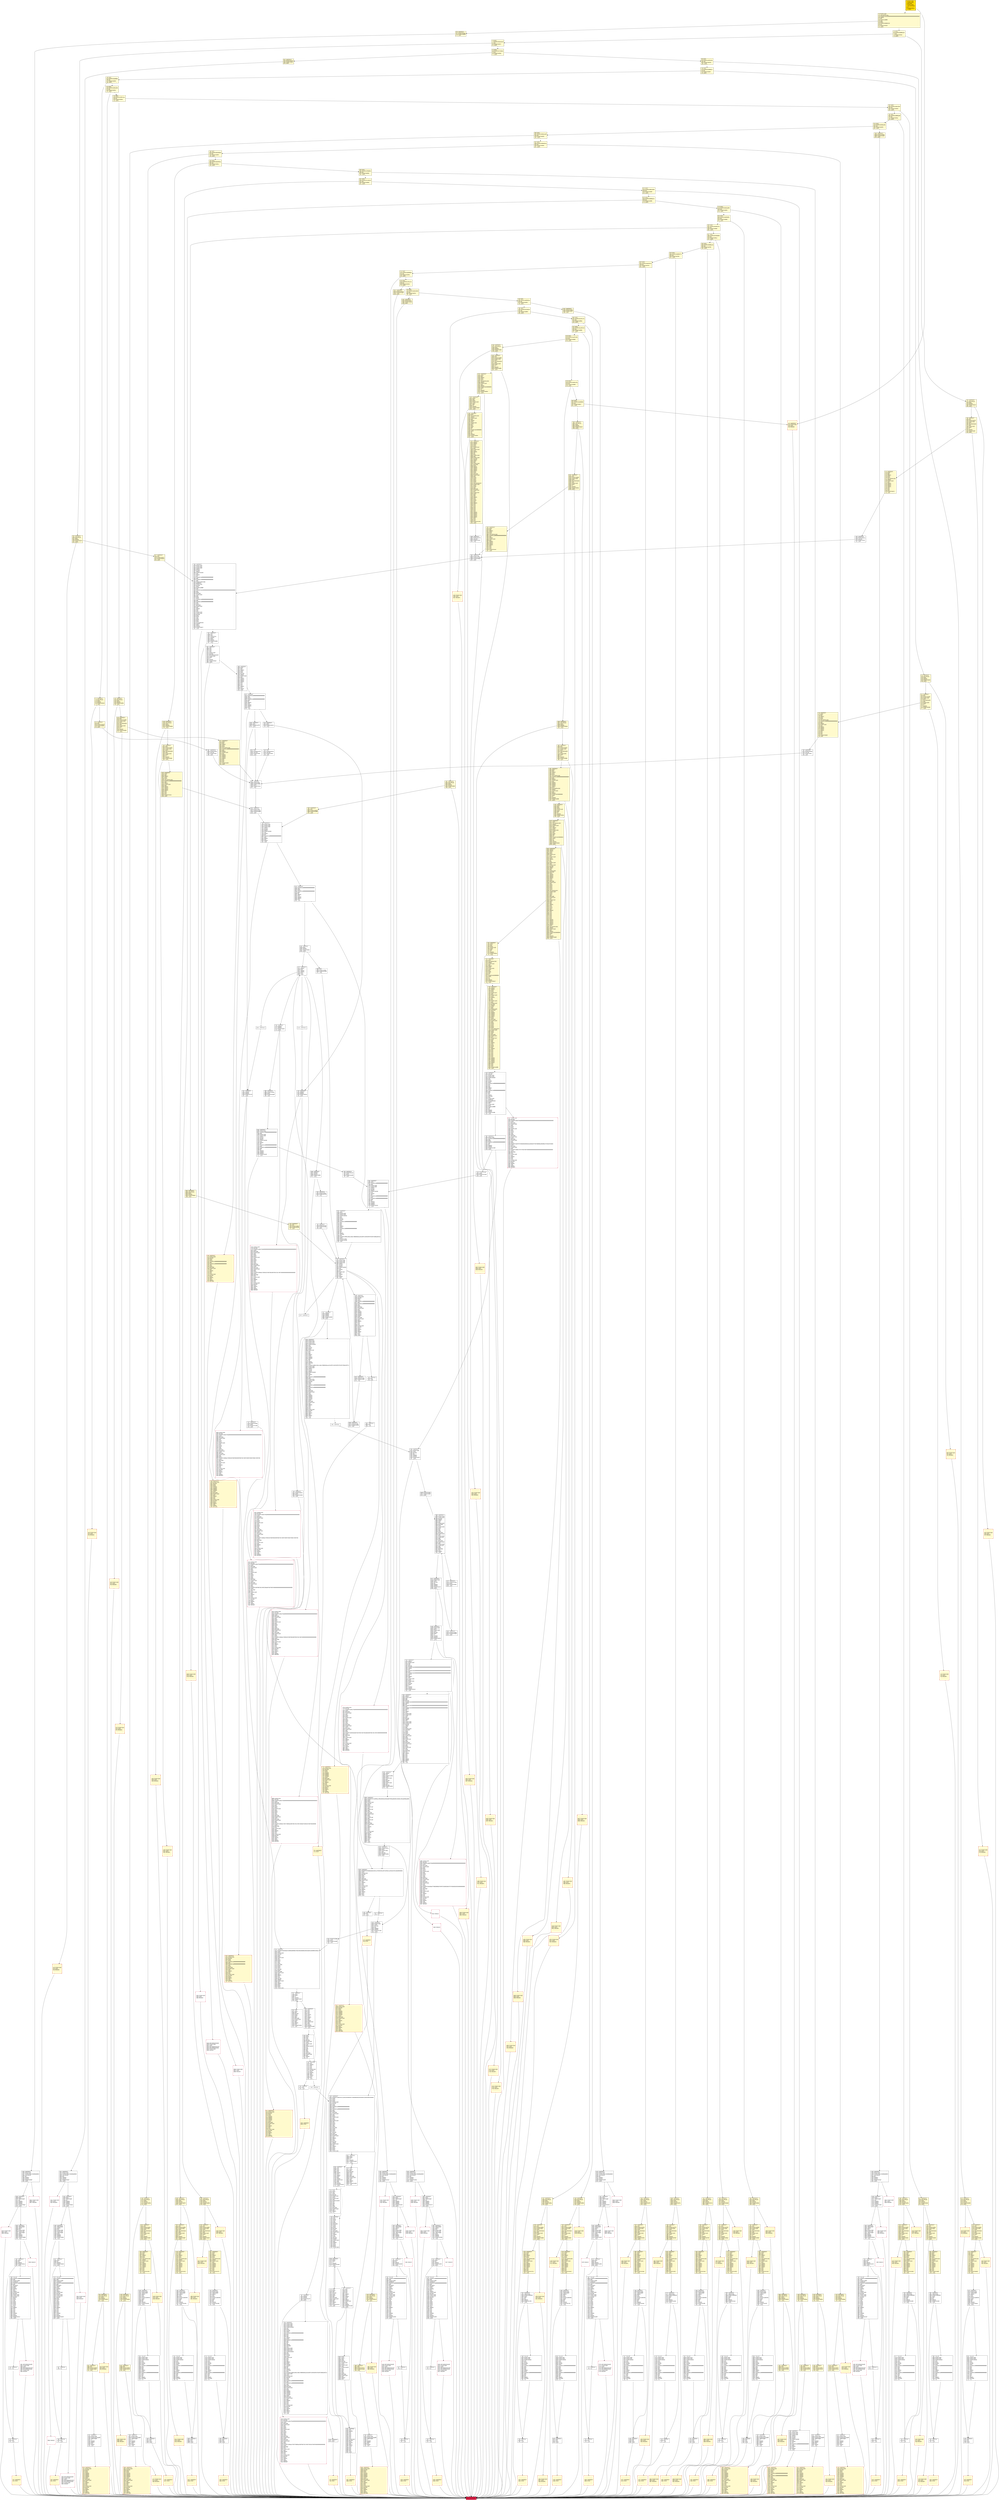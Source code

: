digraph G {
bgcolor=transparent rankdir=UD;
node [shape=box style=filled color=black fillcolor=white fontname=arial fontcolor=black];
340 [label="340: DUP1\l341: PUSH4 0xa0c95111\l346: EQ\l347: PUSH2 0x077b\l350: JUMPI\l" fillcolor=lemonchiffon ];
2454 [label="2454: JUMPDEST\l2455: STOP\l" fillcolor=lemonchiffon shape=Msquare color=crimson ];
2979 [label="2979: PUSH1 0x00\l2981: DUP1\l2982: REVERT\l" shape=Msquare color=crimson ];
4686 [label="4686: JUMPDEST\l4687: POP\l4688: POP\l4689: JUMP\l" ];
5518 [label="5518: JUMPDEST\l5519: MOD\l5520: EQ\l5521: ISZERO\l5522: PUSH2 0x15f4\l5525: JUMPI\l" ];
6028 [label="6028: PUSH1 0x40\l6030: MLOAD\l6031: PUSH32 0x08c379a000000000000000000000000000000000000000000000000000000000\l6064: DUP2\l6065: MSTORE\l6066: PUSH1 0x04\l6068: ADD\l6069: DUP1\l6070: DUP1\l6071: PUSH1 0x20\l6073: ADD\l6074: DUP3\l6075: DUP2\l6076: SUB\l6077: DUP3\l6078: MSTORE\l6079: PUSH1 0x1f\l6081: DUP2\l6082: MSTORE\l6083: PUSH1 0x20\l6085: ADD\l6086: DUP1\l6087: PUSH32 0x6f6e6c7920616374697665206f70657261746f72206f722063726561746f7200\l6120: DUP2\l6121: MSTORE\l6122: POP\l6123: PUSH1 0x20\l6125: ADD\l6126: SWAP2\l6127: POP\l6128: POP\l6129: PUSH1 0x40\l6131: MLOAD\l6132: DUP1\l6133: SWAP2\l6134: SUB\l6135: SWAP1\l6136: REVERT\l" shape=Msquare color=crimson ];
1974 [label="1974: JUMPDEST\l1975: CALLVALUE\l1976: DUP1\l1977: ISZERO\l1978: PUSH2 0x07c2\l1981: JUMPI\l" fillcolor=lemonchiffon ];
1437 [label="1437: JUMPDEST\l1438: STOP\l" fillcolor=lemonchiffon shape=Msquare color=crimson ];
816 [label="816: JUMPDEST\l817: PUSH1 0x40\l819: MLOAD\l820: DUP1\l821: DUP3\l822: ISZERO\l823: ISZERO\l824: ISZERO\l825: ISZERO\l826: DUP2\l827: MSTORE\l828: PUSH1 0x20\l830: ADD\l831: SWAP2\l832: POP\l833: POP\l834: PUSH1 0x40\l836: MLOAD\l837: DUP1\l838: SWAP2\l839: SUB\l840: SWAP1\l841: RETURN\l" fillcolor=lemonchiffon shape=Msquare color=crimson ];
6873 [label="6873: JUMPDEST\l6874: PUSH20 0xffffffffffffffffffffffffffffffffffffffff\l6895: AND\l6896: DUP3\l6897: PUSH20 0xffffffffffffffffffffffffffffffffffffffff\l6918: AND\l6919: EQ\l6920: SWAP1\l6921: POP\l6922: SWAP2\l6923: SWAP1\l6924: POP\l6925: JUMP\l" ];
417 [label="417: DUP1\l418: PUSH4 0xecd97e16\l423: EQ\l424: PUSH2 0x0895\l427: JUMPI\l" fillcolor=lemonchiffon ];
4403 [label="4403: JUMPDEST\l4404: POP\l4405: JUMP\l" ];
842 [label="842: JUMPDEST\l843: CALLVALUE\l844: DUP1\l845: ISZERO\l846: PUSH2 0x0356\l849: JUMPI\l" fillcolor=lemonchiffon ];
955 [label="955: PUSH1 0x00\l957: DUP1\l958: REVERT\l" fillcolor=lemonchiffon shape=Msquare color=crimson ];
1018 [label="1018: JUMPDEST\l1019: POP\l1020: PUSH2 0x0427\l1023: PUSH1 0x04\l1025: DUP1\l1026: CALLDATASIZE\l1027: SUB\l1028: PUSH1 0x20\l1030: DUP2\l1031: LT\l1032: ISZERO\l1033: PUSH2 0x0411\l1036: JUMPI\l" fillcolor=lemonchiffon ];
3000 [label="3000: JUMPDEST\l3001: MOD\l3002: EQ\l3003: ISZERO\l3004: PUSH2 0x0c1e\l3007: JUMPI\l" ];
4047 [label="4047: JUMPDEST\l4048: PUSH1 0x00\l4050: PUSH2 0x0fda\l4053: DUP3\l4054: PUSH2 0x11ac\l4057: JUMP\l" ];
8515 [label="8515: JUMPDEST\l8516: SWAP1\l8517: PUSH1 0x20\l8519: ADD\l8520: ADD\l8521: MLOAD\l8522: PUSH32 0x0100000000000000000000000000000000000000000000000000000000000000\l8555: SWAP1\l8556: DIV\l8557: PUSH32 0x0100000000000000000000000000000000000000000000000000000000000000\l8590: MUL\l8591: PUSH32 0x0100000000000000000000000000000000000000000000000000000000000000\l8624: SWAP1\l8625: DIV\l8626: SWAP1\l8627: POP\l8628: PUSH1 0x00\l8630: DUP4\l8631: PUSH1 0x01\l8633: DUP2\l8634: MLOAD\l8635: DUP2\l8636: LT\l8637: ISZERO\l8638: ISZERO\l8639: PUSH2 0x21c4\l8642: JUMPI\l" ];
1982 [label="1982: PUSH1 0x00\l1984: DUP1\l1985: REVERT\l" fillcolor=lemonchiffon shape=Msquare color=crimson ];
1923 [label="1923: PUSH1 0x00\l1925: DUP1\l1926: REVERT\l" fillcolor=lemonchiffon shape=Msquare color=crimson ];
8085 [label="8085: PUSH1 0x40\l8087: MLOAD\l8088: PUSH32 0x08c379a000000000000000000000000000000000000000000000000000000000\l8121: DUP2\l8122: MSTORE\l8123: PUSH1 0x04\l8125: ADD\l8126: DUP1\l8127: DUP1\l8128: PUSH1 0x20\l8130: ADD\l8131: DUP3\l8132: DUP2\l8133: SUB\l8134: DUP3\l8135: MSTORE\l8136: PUSH1 0x1d\l8138: DUP2\l8139: MSTORE\l8140: PUSH1 0x20\l8142: ADD\l8143: DUP1\l8144: PUSH32 0x6f6e6c79207768656e206f70657261746f72206e6f7420616374697665000000\l8177: DUP2\l8178: MSTORE\l8179: POP\l8180: PUSH1 0x20\l8182: ADD\l8183: SWAP2\l8184: POP\l8185: POP\l8186: PUSH1 0x40\l8188: MLOAD\l8189: DUP1\l8190: SWAP2\l8191: SUB\l8192: SWAP1\l8193: REVERT\l" shape=Msquare color=crimson ];
6796 [label="6796: JUMPDEST\l6797: POP\l6798: POP\l6799: POP\l6800: POP\l6801: SWAP1\l6802: POP\l6803: SWAP1\l6804: DUP2\l6805: ADD\l6806: SWAP1\l6807: PUSH1 0x1f\l6809: AND\l6810: DUP1\l6811: ISZERO\l6812: PUSH2 0x1ab9\l6815: JUMPI\l" ];
6456 [label="6456: JUMPDEST\l6457: PUSH1 0x00\l6459: DUP4\l6460: MLOAD\l6461: EQ\l6462: ISZERO\l6463: ISZERO\l6464: PUSH2 0x1977\l6467: JUMPI\l" ];
153 [label="153: DUP1\l154: PUSH4 0x35e7405f\l159: EQ\l160: PUSH2 0x03b3\l163: JUMPI\l" fillcolor=lemonchiffon ];
2964 [label="2964: PUSH1 0x00\l2966: DUP1\l2967: REVERT\l" shape=Msquare color=crimson ];
947 [label="947: JUMPDEST\l948: CALLVALUE\l949: DUP1\l950: ISZERO\l951: PUSH2 0x03bf\l954: JUMPI\l" fillcolor=lemonchiffon ];
1597 [label="1597: JUMPDEST\l1598: POP\l1599: PUSH2 0x0646\l1602: PUSH2 0x12d4\l1605: JUMP\l" fillcolor=lemonchiffon ];
2197 [label="2197: JUMPDEST\l2198: CALLVALUE\l2199: DUP1\l2200: ISZERO\l2201: PUSH2 0x08a1\l2204: JUMPI\l" fillcolor=lemonchiffon ];
1946 [label="1946: PUSH1 0x00\l1948: DUP1\l1949: REVERT\l" fillcolor=lemonchiffon shape=Msquare color=crimson ];
2570 [label="2570: JUMPDEST\l2571: DUP1\l2572: CALLDATALOAD\l2573: SWAP1\l2574: PUSH1 0x20\l2576: ADD\l2577: SWAP2\l2578: DUP5\l2579: PUSH1 0x01\l2581: DUP4\l2582: MUL\l2583: DUP5\l2584: ADD\l2585: GT\l2586: PUSH5 0x0100000000\l2592: DUP4\l2593: GT\l2594: OR\l2595: ISZERO\l2596: PUSH2 0x0a2c\l2599: JUMPI\l" fillcolor=lemonchiffon ];
4074 [label="4074: JUMPDEST\l4075: SWAP1\l4076: POP\l4077: SWAP2\l4078: SWAP1\l4079: POP\l4080: JUMP\l" ];
4820 [label="4820: JUMPDEST\l4821: PUSH1 0x00\l4823: PUSH4 0x5c2aad80\l4828: TIMESTAMP\l4829: LT\l4830: ISZERO\l4831: SWAP1\l4832: POP\l4833: SWAP1\l4834: JUMP\l" ];
230 [label="230: DUP1\l231: PUSH4 0x79fe9524\l236: EQ\l237: PUSH2 0x0535\l240: JUMPI\l" fillcolor=lemonchiffon ];
474 [label="474: JUMPDEST\l475: STOP\l" fillcolor=lemonchiffon shape=Msquare color=crimson ];
3658 [label="3658: RETURNDATASIZE\l3659: PUSH1 0x00\l3661: DUP1\l3662: RETURNDATACOPY\l3663: RETURNDATASIZE\l3664: PUSH1 0x00\l3666: REVERT\l" shape=Msquare color=crimson ];
5356 [label="5356: INVALID\l" shape=Msquare color=crimson ];
3906 [label="3906: JUMPDEST\l3907: ISZERO\l3908: ISZERO\l3909: PUSH2 0x0fb6\l3912: JUMPI\l" ];
1014 [label="1014: PUSH1 0x00\l1016: DUP1\l1017: REVERT\l" fillcolor=lemonchiffon shape=Msquare color=crimson ];
3535 [label="3535: JUMPDEST\l3536: DUP1\l3537: TIMESTAMP\l3538: EQ\l3539: ISZERO\l3540: ISZERO\l3541: ISZERO\l3542: PUSH2 0x0dde\l3545: JUMPI\l" ];
772 [label="772: JUMPDEST\l773: CALLVALUE\l774: DUP1\l775: ISZERO\l776: PUSH2 0x0310\l779: JUMPI\l" fillcolor=lemonchiffon ];
2918 [label="2918: JUMPDEST\l2919: PUSH1 0x40\l2921: MLOAD\l2922: DUP1\l2923: DUP3\l2924: ISZERO\l2925: ISZERO\l2926: ISZERO\l2927: ISZERO\l2928: DUP2\l2929: MSTORE\l2930: PUSH1 0x20\l2932: ADD\l2933: SWAP2\l2934: POP\l2935: POP\l2936: PUSH1 0x40\l2938: MLOAD\l2939: DUP1\l2940: SWAP2\l2941: SUB\l2942: SWAP1\l2943: RETURN\l" fillcolor=lemonchiffon shape=Msquare color=crimson ];
439 [label="439: DUP1\l440: PUSH4 0xef6ce76e\l445: EQ\l446: PUSH2 0x0998\l449: JUMPI\l" fillcolor=lemonchiffon ];
3667 [label="3667: JUMPDEST\l3668: POP\l" ];
4269 [label="4269: JUMPDEST\l4270: DUP1\l4271: TIMESTAMP\l4272: EQ\l4273: ISZERO\l4274: ISZERO\l4275: ISZERO\l4276: PUSH2 0x10bc\l4279: JUMPI\l" ];
3776 [label="3776: PUSH1 0x40\l3778: MLOAD\l3779: PUSH32 0x08c379a000000000000000000000000000000000000000000000000000000000\l3812: DUP2\l3813: MSTORE\l3814: PUSH1 0x04\l3816: ADD\l3817: DUP1\l3818: DUP1\l3819: PUSH1 0x20\l3821: ADD\l3822: DUP3\l3823: DUP2\l3824: SUB\l3825: DUP3\l3826: MSTORE\l3827: PUSH1 0x14\l3829: DUP2\l3830: MSTORE\l3831: PUSH1 0x20\l3833: ADD\l3834: DUP1\l3835: PUSH32 0x6f6e6c7920616374697665206f70657261746f72000000000000000000000000\l3868: DUP2\l3869: MSTORE\l3870: POP\l3871: PUSH1 0x20\l3873: ADD\l3874: SWAP2\l3875: POP\l3876: POP\l3877: PUSH1 0x40\l3879: MLOAD\l3880: DUP1\l3881: SWAP2\l3882: SUB\l3883: SWAP1\l3884: REVERT\l" shape=Msquare color=crimson ];
488 [label="488: JUMPDEST\l489: POP\l490: PUSH2 0x0215\l493: PUSH1 0x04\l495: DUP1\l496: CALLDATASIZE\l497: SUB\l498: PUSH1 0x20\l500: DUP2\l501: LT\l502: ISZERO\l503: PUSH2 0x01ff\l506: JUMPI\l" fillcolor=lemonchiffon ];
978 [label="978: PUSH1 0x00\l980: DUP1\l981: REVERT\l" fillcolor=lemonchiffon shape=Msquare color=crimson ];
4300 [label="4300: INVALID\l" shape=Msquare color=crimson ];
7990 [label="7990: JUMPDEST\l7991: PUSH1 0x40\l7993: MLOAD\l7994: DUP1\l7995: DUP4\l7996: PUSH20 0xffffffffffffffffffffffffffffffffffffffff\l8017: AND\l8018: PUSH20 0xffffffffffffffffffffffffffffffffffffffff\l8039: AND\l8040: DUP2\l8041: MSTORE\l8042: PUSH1 0x20\l8044: ADD\l8045: DUP3\l8046: ISZERO\l8047: ISZERO\l8048: ISZERO\l8049: ISZERO\l8050: DUP2\l8051: MSTORE\l8052: PUSH1 0x20\l8054: ADD\l8055: SWAP3\l8056: POP\l8057: POP\l8058: POP\l8059: PUSH1 0x40\l8061: MLOAD\l8062: DUP1\l8063: SWAP2\l8064: SUB\l8065: SWAP1\l8066: LOG1\l8067: POP\l8068: JUMP\l" ];
5459 [label="5459: JUMPDEST\l5460: POP\l5461: JUMP\l" ];
120 [label="120: DUP1\l121: PUSH4 0x2ab6f8db\l126: EQ\l127: PUSH2 0x0304\l130: JUMPI\l" fillcolor=lemonchiffon ];
2051 [label="2051: JUMPDEST\l2052: CALLVALUE\l2053: DUP1\l2054: ISZERO\l2055: PUSH2 0x080f\l2058: JUMPI\l" fillcolor=lemonchiffon ];
4095 [label="4095: CALLER\l4096: PUSH1 0x09\l4098: PUSH1 0x00\l4100: PUSH2 0x0100\l4103: EXP\l4104: DUP2\l4105: SLOAD\l4106: DUP2\l4107: PUSH20 0xffffffffffffffffffffffffffffffffffffffff\l4128: MUL\l4129: NOT\l4130: AND\l4131: SWAP1\l4132: DUP4\l4133: PUSH20 0xffffffffffffffffffffffffffffffffffffffff\l4154: AND\l4155: MUL\l4156: OR\l4157: SWAP1\l4158: SSTORE\l4159: POP\l" ];
803 [label="803: PUSH1 0x00\l805: DUP1\l806: REVERT\l" fillcolor=lemonchiffon shape=Msquare color=crimson ];
691 [label="691: JUMPDEST\l692: CALLVALUE\l693: DUP1\l694: ISZERO\l695: PUSH2 0x02bf\l698: JUMPI\l" fillcolor=lemonchiffon ];
1828 [label="1828: PUSH1 0x00\l1830: DUP1\l1831: REVERT\l" fillcolor=lemonchiffon shape=Msquare color=crimson ];
285 [label="285: DUP1\l286: PUSH4 0x8d356d07\l291: EQ\l292: PUSH2 0x0660\l295: JUMPI\l" fillcolor=lemonchiffon ];
6841 [label="6841: JUMPDEST\l6842: POP\l6843: SWAP6\l6844: POP\l6845: POP\l6846: POP\l6847: POP\l6848: POP\l6849: POP\l6850: PUSH1 0x40\l6852: MLOAD\l6853: DUP1\l6854: SWAP2\l6855: SUB\l6856: SWAP1\l6857: LOG1\l6858: POP\l6859: POP\l6860: POP\l6861: POP\l6862: JUMP\l" ];
3467 [label="3467: JUMPDEST\l3468: POP\l3469: POP\l3470: POP\l3471: POP\l3472: PUSH1 0x40\l3474: MLOAD\l3475: RETURNDATASIZE\l3476: PUSH1 0x20\l3478: DUP2\l3479: LT\l3480: ISZERO\l3481: PUSH2 0x0da1\l3484: JUMPI\l" ];
2256 [label="2256: JUMPDEST\l2257: CALLVALUE\l2258: DUP1\l2259: ISZERO\l2260: PUSH2 0x08dc\l2263: JUMPI\l" fillcolor=lemonchiffon ];
6778 [label="6778: DUP1\l6779: DUP3\l6780: ADD\l6781: MLOAD\l6782: DUP2\l6783: DUP5\l6784: ADD\l6785: MSTORE\l6786: PUSH1 0x20\l6788: DUP2\l6789: ADD\l6790: SWAP1\l6791: POP\l6792: PUSH2 0x1a71\l6795: JUMP\l" ];
2041 [label="2041: JUMPDEST\l2042: PUSH2 0x0801\l2045: PUSH2 0x15f7\l2048: JUMP\l" fillcolor=lemonchiffon ];
5770 [label="5770: RETURNDATASIZE\l5771: PUSH1 0x00\l5773: DUP1\l5774: RETURNDATACOPY\l5775: RETURNDATASIZE\l5776: PUSH1 0x00\l5778: REVERT\l" shape=Msquare color=crimson ];
6384 [label="6384: JUMPDEST\l6385: PUSH1 0x00\l6387: PUSH20 0xffffffffffffffffffffffffffffffffffffffff\l6408: AND\l6409: DUP5\l6410: PUSH20 0xffffffffffffffffffffffffffffffffffffffff\l6431: AND\l6432: EQ\l6433: ISZERO\l6434: ISZERO\l6435: PUSH2 0x1938\l6438: JUMPI\l" ];
1891 [label="1891: JUMPDEST\l1892: DUP2\l1893: ADD\l1894: SWAP1\l1895: DUP1\l1896: DUP1\l1897: CALLDATALOAD\l1898: SWAP1\l1899: PUSH1 0x20\l1901: ADD\l1902: SWAP1\l1903: SWAP3\l1904: SWAP2\l1905: SWAP1\l1906: POP\l1907: POP\l1908: POP\l1909: PUSH2 0x13fc\l1912: JUMP\l" fillcolor=lemonchiffon ];
2870 [label="2870: PUSH1 0x00\l2872: DUP1\l2873: REVERT\l" fillcolor=lemonchiffon shape=Msquare color=crimson ];
1561 [label="1561: JUMPDEST\l1562: DUP2\l1563: ADD\l1564: SWAP1\l1565: DUP1\l1566: DUP1\l1567: CALLDATALOAD\l1568: SWAP1\l1569: PUSH1 0x20\l1571: ADD\l1572: SWAP1\l1573: SWAP3\l1574: SWAP2\l1575: SWAP1\l1576: POP\l1577: POP\l1578: POP\l1579: PUSH2 0x127c\l1582: JUMP\l" fillcolor=lemonchiffon ];
1750 [label="1750: JUMPDEST\l1751: POP\l1752: PUSH2 0x0703\l1755: PUSH1 0x04\l1757: DUP1\l1758: CALLDATASIZE\l1759: SUB\l1760: PUSH1 0x20\l1762: DUP2\l1763: LT\l1764: ISZERO\l1765: PUSH2 0x06ed\l1768: JUMPI\l" fillcolor=lemonchiffon ];
4816 [label="4816: JUMPDEST\l4817: POP\l4818: POP\l4819: JUMP\l" ];
1703 [label="1703: JUMPDEST\l1704: POP\l1705: PUSH2 0x06b0\l1708: PUSH2 0x133b\l1711: JUMP\l" fillcolor=lemonchiffon ];
5779 [label="5779: JUMPDEST\l5780: POP\l" ];
959 [label="959: JUMPDEST\l960: POP\l961: PUSH2 0x03ec\l964: PUSH1 0x04\l966: DUP1\l967: CALLDATASIZE\l968: SUB\l969: PUSH1 0x20\l971: DUP2\l972: LT\l973: ISZERO\l974: PUSH2 0x03d6\l977: JUMPI\l" fillcolor=lemonchiffon ];
164 [label="164: DUP1\l165: PUSH4 0x38861bd8\l170: EQ\l171: PUSH2 0x03ee\l174: JUMPI\l" fillcolor=lemonchiffon ];
921 [label="921: JUMPDEST\l922: PUSH1 0x40\l924: MLOAD\l925: DUP1\l926: DUP3\l927: ISZERO\l928: ISZERO\l929: ISZERO\l930: ISZERO\l931: DUP2\l932: MSTORE\l933: PUSH1 0x20\l935: ADD\l936: SWAP2\l937: POP\l938: POP\l939: PUSH1 0x40\l941: MLOAD\l942: DUP1\l943: SWAP2\l944: SUB\l945: SWAP1\l946: RETURN\l" fillcolor=lemonchiffon shape=Msquare color=crimson ];
3105 [label="3105: JUMPDEST\l3106: PUSH2 0x0c2a\l3109: CALLER\l3110: PUSH2 0x1acf\l3113: JUMP\l" ];
1805 [label="1805: PUSH1 0x00\l1807: DUP1\l1808: REVERT\l" fillcolor=lemonchiffon shape=Msquare color=crimson ];
780 [label="780: PUSH1 0x00\l782: DUP1\l783: REVERT\l" fillcolor=lemonchiffon shape=Msquare color=crimson ];
3769 [label="3769: JUMPDEST\l3770: ISZERO\l3771: ISZERO\l3772: PUSH2 0x0f2d\l3775: JUMPI\l" ];
2847 [label="2847: PUSH1 0x00\l2849: DUP1\l2850: REVERT\l" fillcolor=lemonchiffon shape=Msquare color=crimson ];
873 [label="873: PUSH1 0x00\l875: DUP1\l876: REVERT\l" fillcolor=lemonchiffon shape=Msquare color=crimson ];
5116 [label="5116: JUMPDEST\l5117: TIMESTAMP\l5118: PUSH3 0x069780\l5122: DUP3\l5123: ADD\l5124: EQ\l5125: ISZERO\l5126: PUSH2 0x144b\l5129: JUMPI\l" ];
2209 [label="2209: JUMPDEST\l2210: POP\l2211: PUSH2 0x08ce\l2214: PUSH1 0x04\l2216: DUP1\l2217: CALLDATASIZE\l2218: SUB\l2219: PUSH1 0x20\l2221: DUP2\l2222: LT\l2223: ISZERO\l2224: PUSH2 0x08b8\l2227: JUMPI\l" fillcolor=lemonchiffon ];
2552 [label="2552: JUMPDEST\l2553: DUP3\l2554: ADD\l2555: DUP4\l2556: PUSH1 0x20\l2558: DUP3\l2559: ADD\l2560: GT\l2561: ISZERO\l2562: PUSH2 0x0a0a\l2565: JUMPI\l" fillcolor=lemonchiffon ];
1392 [label="1392: JUMPDEST\l1393: POP\l1394: PUSH2 0x059d\l1397: PUSH1 0x04\l1399: DUP1\l1400: CALLDATASIZE\l1401: SUB\l1402: PUSH1 0x20\l1404: DUP2\l1405: LT\l1406: ISZERO\l1407: PUSH2 0x0587\l1410: JUMPI\l" fillcolor=lemonchiffon ];
5620 [label="5620: JUMPDEST\l5621: POP\l5622: JUMP\l" ];
547 [label="547: JUMPDEST\l548: POP\l549: PUSH2 0x022c\l552: PUSH2 0x0cba\l555: JUMP\l" fillcolor=lemonchiffon ];
476 [label="476: JUMPDEST\l477: CALLVALUE\l478: DUP1\l479: ISZERO\l480: PUSH2 0x01e8\l483: JUMPI\l" fillcolor=lemonchiffon ];
7644 [label="7644: DUP1\l7645: DUP3\l7646: SUB\l7647: DUP1\l7648: MLOAD\l7649: PUSH1 0x01\l7651: DUP4\l7652: PUSH1 0x20\l7654: SUB\l7655: PUSH2 0x0100\l7658: EXP\l7659: SUB\l7660: NOT\l7661: AND\l7662: DUP2\l7663: MSTORE\l7664: PUSH1 0x20\l7666: ADD\l7667: SWAP2\l7668: POP\l" ];
296 [label="296: DUP1\l297: PUSH4 0x923b1762\l302: EQ\l303: PUSH2 0x069b\l306: JUMPI\l" fillcolor=lemonchiffon ];
186 [label="186: DUP1\l187: PUSH4 0x56e2ca30\l192: EQ\l193: PUSH2 0x0433\l196: JUMPI\l" fillcolor=lemonchiffon ];
7203 [label="7203: JUMPDEST\l7204: ISZERO\l7205: ISZERO\l7206: PUSH2 0x1c97\l7209: JUMPI\l" ];
3885 [label="3885: JUMPDEST\l3886: PUSH2 0x0f36\l3889: DUP2\l3890: PUSH2 0x1b48\l3893: JUMP\l" ];
3691 [label="3691: CALLER\l3692: PUSH1 0x0b\l3694: PUSH1 0x00\l3696: PUSH2 0x0100\l3699: EXP\l3700: DUP2\l3701: SLOAD\l3702: DUP2\l3703: PUSH20 0xffffffffffffffffffffffffffffffffffffffff\l3724: MUL\l3725: NOT\l3726: AND\l3727: SWAP1\l3728: DUP4\l3729: PUSH20 0xffffffffffffffffffffffffffffffffffffffff\l3750: AND\l3751: MUL\l3752: OR\l3753: SWAP1\l3754: SSTORE\l3755: POP\l" ];
3756 [label="3756: JUMPDEST\l3757: POP\l3758: POP\l3759: JUMP\l" ];
6137 [label="6137: JUMPDEST\l6138: PUSH2 0x1802\l6141: DUP2\l6142: PUSH2 0x1d66\l6145: JUMP\l" ];
1864 [label="1864: PUSH1 0x00\l1866: DUP1\l1867: REVERT\l" fillcolor=lemonchiffon shape=Msquare color=crimson ];
1950 [label="1950: JUMPDEST\l1951: DUP2\l1952: ADD\l1953: SWAP1\l1954: DUP1\l1955: DUP1\l1956: CALLDATALOAD\l1957: SWAP1\l1958: PUSH1 0x20\l1960: ADD\l1961: SWAP1\l1962: SWAP3\l1963: SWAP2\l1964: SWAP1\l1965: POP\l1966: POP\l1967: POP\l1968: PUSH2 0x144e\l1971: JUMP\l" fillcolor=lemonchiffon ];
76 [label="76: DUP1\l77: PUSH4 0x0ee2cb10\l82: EQ\l83: PUSH2 0x0217\l86: JUMPI\l" fillcolor=lemonchiffon ];
6984 [label="6984: JUMPDEST\l6985: PUSH1 0x00\l6987: PUSH20 0xffffffffffffffffffffffffffffffffffffffff\l7008: AND\l7009: PUSH1 0x06\l7011: PUSH1 0x00\l7013: SWAP1\l7014: SLOAD\l7015: SWAP1\l7016: PUSH2 0x0100\l7019: EXP\l7020: SWAP1\l7021: DIV\l7022: PUSH20 0xffffffffffffffffffffffffffffffffffffffff\l7043: AND\l7044: PUSH20 0xffffffffffffffffffffffffffffffffffffffff\l7065: AND\l7066: EQ\l7067: ISZERO\l7068: ISZERO\l7069: ISZERO\l7070: PUSH2 0x1c0f\l7073: JUMPI\l" ];
850 [label="850: PUSH1 0x00\l852: DUP1\l853: REVERT\l" fillcolor=lemonchiffon shape=Msquare color=crimson ];
1995 [label="1995: JUMPDEST\l1996: PUSH1 0x40\l1998: MLOAD\l1999: DUP1\l2000: DUP3\l2001: ISZERO\l2002: ISZERO\l2003: ISZERO\l2004: ISZERO\l2005: DUP2\l2006: MSTORE\l2007: PUSH1 0x20\l2009: ADD\l2010: SWAP2\l2011: POP\l2012: POP\l2013: PUSH1 0x40\l2015: MLOAD\l2016: DUP1\l2017: SWAP2\l2018: SUB\l2019: SWAP1\l2020: RETURN\l" fillcolor=lemonchiffon shape=Msquare color=crimson ];
3575 [label="3575: CALLER\l3576: PUSH20 0xffffffffffffffffffffffffffffffffffffffff\l3597: AND\l3598: PUSH2 0x08fc\l3601: ADDRESS\l3602: PUSH20 0xffffffffffffffffffffffffffffffffffffffff\l3623: AND\l3624: BALANCE\l3625: SWAP1\l3626: DUP2\l3627: ISZERO\l3628: MUL\l3629: SWAP1\l3630: PUSH1 0x40\l3632: MLOAD\l3633: PUSH1 0x00\l3635: PUSH1 0x40\l3637: MLOAD\l3638: DUP1\l3639: DUP4\l3640: SUB\l3641: DUP2\l3642: DUP6\l3643: DUP9\l3644: DUP9\l3645: CALL\l3646: SWAP4\l3647: POP\l3648: POP\l3649: POP\l3650: POP\l3651: ISZERO\l3652: DUP1\l3653: ISZERO\l3654: PUSH2 0x0e53\l3657: JUMPI\l" ];
3897 [label="3897: JUMPDEST\l3898: PUSH2 0x0f42\l3901: CALLER\l3902: PUSH2 0x0fcf\l3905: JUMP\l" ];
1887 [label="1887: PUSH1 0x00\l1889: DUP1\l1890: REVERT\l" fillcolor=lemonchiffon shape=Msquare color=crimson ];
6769 [label="6769: JUMPDEST\l6770: DUP4\l6771: DUP2\l6772: LT\l6773: ISZERO\l6774: PUSH2 0x1a8c\l6777: JUMPI\l" ];
1699 [label="1699: PUSH1 0x00\l1701: DUP1\l1702: REVERT\l" fillcolor=lemonchiffon shape=Msquare color=crimson ];
4177 [label="4177: CALLER\l4178: PUSH1 0x04\l4180: PUSH1 0x00\l4182: PUSH2 0x0100\l4185: EXP\l4186: DUP2\l4187: SLOAD\l4188: DUP2\l4189: PUSH20 0xffffffffffffffffffffffffffffffffffffffff\l4210: MUL\l4211: NOT\l4212: AND\l4213: SWAP1\l4214: DUP4\l4215: PUSH20 0xffffffffffffffffffffffffffffffffffffffff\l4236: AND\l4237: MUL\l4238: OR\l4239: SWAP1\l4240: SSTORE\l4241: POP\l" ];
4245 [label="4245: JUMPDEST\l4246: PUSH1 0x00\l4248: PUSH8 0x8ac7230489e80000\l4257: CALLVALUE\l4258: EQ\l4259: ISZERO\l4260: ISZERO\l4261: PUSH2 0x10ad\l4264: JUMPI\l" ];
2195 [label="2195: JUMPDEST\l2196: STOP\l" fillcolor=lemonchiffon shape=Msquare color=crimson ];
318 [label="318: DUP1\l319: PUSH4 0x99d8cc4d\l324: EQ\l325: PUSH2 0x0705\l328: JUMPI\l" fillcolor=lemonchiffon ];
1538 [label="1538: JUMPDEST\l1539: POP\l1540: PUSH2 0x062f\l1543: PUSH1 0x04\l1545: DUP1\l1546: CALLDATASIZE\l1547: SUB\l1548: PUSH1 0x20\l1550: DUP2\l1551: LT\l1552: ISZERO\l1553: PUSH2 0x0619\l1556: JUMPI\l" fillcolor=lemonchiffon ];
362 [label="362: DUP1\l363: PUSH4 0xc78cc7d1\l368: EQ\l369: PUSH2 0x07e5\l372: JUMPI\l" fillcolor=lemonchiffon ];
5325 [label="5325: JUMPDEST\l5326: DUP1\l5327: TIMESTAMP\l5328: EQ\l5329: ISZERO\l5330: ISZERO\l5331: ISZERO\l5332: PUSH2 0x14dc\l5335: JUMPI\l" ];
699 [label="699: PUSH1 0x00\l701: DUP1\l702: REVERT\l" fillcolor=lemonchiffon shape=Msquare color=crimson ];
8069 [label="8069: JUMPDEST\l8070: PUSH2 0x1f8d\l8073: PUSH2 0x133b\l8076: JUMP\l" ];
7883 [label="7883: JUMPDEST\l7884: DUP1\l7885: PUSH1 0x06\l7887: PUSH1 0x00\l7889: PUSH2 0x0100\l7892: EXP\l7893: DUP2\l7894: SLOAD\l7895: DUP2\l7896: PUSH20 0xffffffffffffffffffffffffffffffffffffffff\l7917: MUL\l7918: NOT\l7919: AND\l7920: SWAP1\l7921: DUP4\l7922: PUSH20 0xffffffffffffffffffffffffffffffffffffffff\l7943: AND\l7944: MUL\l7945: OR\l7946: SWAP1\l7947: SSTORE\l7948: POP\l7949: PUSH32 0x966c160e1c4dbc7df8d69af4ace01e9297c3cf016397b7914971f2fbfa32672d\l7982: DUP2\l7983: PUSH2 0x1f36\l7986: PUSH2 0x133b\l7989: JUMP\l" ];
2338 [label="2338: JUMPDEST\l2339: DUP1\l2340: CALLDATALOAD\l2341: SWAP1\l2342: PUSH1 0x20\l2344: ADD\l2345: SWAP2\l2346: DUP5\l2347: PUSH1 0x01\l2349: DUP4\l2350: MUL\l2351: DUP5\l2352: ADD\l2353: GT\l2354: PUSH5 0x0100000000\l2360: DUP4\l2361: GT\l2362: OR\l2363: ISZERO\l2364: PUSH2 0x0944\l2367: JUMPI\l" fillcolor=lemonchiffon ];
2751 [label="2751: PUSH1 0x00\l2753: DUP1\l2754: REVERT\l" fillcolor=lemonchiffon shape=Msquare color=crimson ];
8809 [label="8809: JUMPDEST\l8810: PUSH32 0x7ca4009acc490e3b59e2e25feddd07935bab85d92c4d4d6c1281ab836bba9f62\l8843: DUP3\l8844: DUP3\l8845: PUSH1 0x40\l8847: MLOAD\l8848: DUP1\l8849: DUP4\l8850: PUSH1 0xff\l8852: AND\l8853: PUSH1 0xff\l8855: AND\l8856: DUP2\l8857: MSTORE\l8858: PUSH1 0x20\l8860: ADD\l8861: DUP3\l8862: PUSH1 0xff\l8864: AND\l8865: PUSH1 0xff\l8867: AND\l8868: DUP2\l8869: MSTORE\l8870: PUSH1 0x20\l8872: ADD\l8873: SWAP3\l8874: POP\l8875: POP\l8876: POP\l8877: PUSH1 0x40\l8879: MLOAD\l8880: DUP1\l8881: SWAP2\l8882: SUB\l8883: SWAP1\l8884: LOG1\l8885: POP\l8886: POP\l8887: JUMP\l" ];
640 [label="640: PUSH1 0x00\l642: DUP1\l643: REVERT\l" fillcolor=lemonchiffon shape=Msquare color=crimson ];
4073 [label="4073: JUMPDEST\l" ];
6146 [label="6146: JUMPDEST\l6147: POP\l6148: JUMP\l" ];
8644 [label="8644: JUMPDEST\l8645: SWAP1\l8646: PUSH1 0x20\l8648: ADD\l8649: ADD\l8650: MLOAD\l8651: PUSH32 0x0100000000000000000000000000000000000000000000000000000000000000\l8684: SWAP1\l8685: DIV\l8686: PUSH32 0x0100000000000000000000000000000000000000000000000000000000000000\l8719: MUL\l8720: PUSH32 0x0100000000000000000000000000000000000000000000000000000000000000\l8753: SWAP1\l8754: DIV\l8755: SWAP1\l8756: POP\l8757: PUSH1 0x00\l8759: PUSH1 0x22\l8761: DUP6\l8762: ADD\l8763: MLOAD\l8764: SWAP1\l8765: POP\l8766: PUSH1 0x60\l8768: PUSH1 0x40\l8770: MLOAD\l8771: SWAP1\l8772: DUP2\l8773: ADD\l8774: PUSH1 0x40\l8776: MSTORE\l8777: DUP1\l8778: DUP3\l8779: DUP2\l8780: MSTORE\l8781: PUSH1 0x20\l8783: ADD\l8784: DUP5\l8785: PUSH1 0xff\l8787: AND\l8788: DUP2\l8789: MSTORE\l8790: PUSH1 0x20\l8792: ADD\l8793: DUP4\l8794: PUSH1 0xff\l8796: AND\l8797: DUP2\l8798: MSTORE\l8799: POP\l8800: SWAP4\l8801: POP\l8802: POP\l8803: POP\l8804: POP\l8805: SWAP2\l8806: SWAP1\l8807: POP\l8808: JUMP\l" ];
2699 [label="2699: PUSH1 0x00\l2701: DUP1\l2702: REVERT\l" fillcolor=lemonchiffon shape=Msquare color=crimson ];
8077 [label="8077: JUMPDEST\l8078: ISZERO\l8079: ISZERO\l8080: ISZERO\l8081: PUSH2 0x2002\l8084: JUMPI\l" ];
1809 [label="1809: JUMPDEST\l1810: POP\l1811: PUSH2 0x073e\l1814: PUSH1 0x04\l1816: DUP1\l1817: CALLDATASIZE\l1818: SUB\l1819: PUSH1 0x20\l1821: DUP2\l1822: LT\l1823: ISZERO\l1824: PUSH2 0x0728\l1827: JUMPI\l" fillcolor=lemonchiffon ];
5517 [label="5517: INVALID\l" shape=Msquare color=crimson ];
4524 [label="4524: JUMPDEST\l4525: PUSH1 0x00\l4527: PUSH2 0x11b6\l4530: PUSH2 0x1698\l4533: JUMP\l" ];
663 [label="663: PUSH1 0x00\l665: DUP1\l666: REVERT\l" fillcolor=lemonchiffon shape=Msquare color=crimson ];
3102 [label="3102: JUMPDEST\l3103: POP\l3104: JUMP\l" ];
3008 [label="3008: CALLER\l3009: PUSH20 0xffffffffffffffffffffffffffffffffffffffff\l3030: AND\l3031: PUSH2 0x08fc\l3034: ADDRESS\l3035: PUSH20 0xffffffffffffffffffffffffffffffffffffffff\l3056: AND\l3057: BALANCE\l3058: SWAP1\l3059: DUP2\l3060: ISZERO\l3061: MUL\l3062: SWAP1\l3063: PUSH1 0x40\l3065: MLOAD\l3066: PUSH1 0x00\l3068: PUSH1 0x40\l3070: MLOAD\l3071: DUP1\l3072: DUP4\l3073: SUB\l3074: DUP2\l3075: DUP6\l3076: DUP9\l3077: DUP9\l3078: CALL\l3079: SWAP4\l3080: POP\l3081: POP\l3082: POP\l3083: POP\l3084: ISZERO\l3085: DUP1\l3086: ISZERO\l3087: PUSH2 0x0c1c\l3090: JUMPI\l" ];
7210 [label="7210: PUSH1 0x40\l7212: MLOAD\l7213: PUSH32 0x08c379a000000000000000000000000000000000000000000000000000000000\l7246: DUP2\l7247: MSTORE\l7248: PUSH1 0x04\l7250: ADD\l7251: DUP1\l7252: DUP1\l7253: PUSH1 0x20\l7255: ADD\l7256: DUP3\l7257: DUP2\l7258: SUB\l7259: DUP3\l7260: MSTORE\l7261: PUSH1 0x19\l7263: DUP2\l7264: MSTORE\l7265: PUSH1 0x20\l7267: ADD\l7268: DUP1\l7269: PUSH32 0x6f6e6c79207768656e206f70657261746f722061637469766500000000000000\l7302: DUP2\l7303: MSTORE\l7304: POP\l7305: PUSH1 0x20\l7307: ADD\l7308: SWAP2\l7309: POP\l7310: POP\l7311: PUSH1 0x40\l7313: MLOAD\l7314: DUP1\l7315: SWAP2\l7316: SUB\l7317: SWAP1\l7318: REVERT\l" shape=Msquare color=crimson ];
2717 [label="2717: PUSH1 0x00\l2719: DUP1\l2720: REVERT\l" fillcolor=lemonchiffon shape=Msquare color=crimson ];
3246 [label="3246: JUMPDEST\l3247: PUSH2 0x0cb7\l3250: DUP2\l3251: PUSH2 0x1b0e\l3254: JUMP\l" ];
7669 [label="7669: JUMPDEST\l7670: POP\l7671: SWAP3\l7672: POP\l7673: POP\l7674: POP\l7675: PUSH1 0x40\l7677: MLOAD\l7678: DUP1\l7679: SWAP2\l7680: SUB\l7681: SWAP1\l7682: LOG1\l7683: POP\l7684: JUMP\l" ];
7192 [label="7192: JUMPDEST\l7193: POP\l7194: JUMP\l" ];
5996 [label="5996: JUMPDEST\l5997: PUSH2 0x1775\l6000: CALLER\l6001: PUSH2 0x1acf\l6004: JUMP\l" ];
6237 [label="6237: PUSH1 0x40\l6239: MLOAD\l6240: PUSH32 0x08c379a000000000000000000000000000000000000000000000000000000000\l6273: DUP2\l6274: MSTORE\l6275: PUSH1 0x04\l6277: ADD\l6278: DUP1\l6279: DUP1\l6280: PUSH1 0x20\l6282: ADD\l6283: DUP3\l6284: DUP2\l6285: SUB\l6286: DUP3\l6287: MSTORE\l6288: PUSH1 0x2a\l6290: DUP2\l6291: MSTORE\l6292: PUSH1 0x20\l6294: ADD\l6295: DUP1\l6296: PUSH32 0x6d7573742062652063616c6c65642077697468696e20636f6e74726163742063\l6329: DUP2\l6330: MSTORE\l6331: PUSH1 0x20\l6333: ADD\l6334: PUSH32 0x6f6e7374727563746f7200000000000000000000000000000000000000000000\l6367: DUP2\l6368: MSTORE\l6369: POP\l6370: PUSH1 0x40\l6372: ADD\l6373: SWAP2\l6374: POP\l6375: POP\l6376: PUSH1 0x40\l6378: MLOAD\l6379: DUP1\l6380: SWAP2\l6381: SUB\l6382: SWAP1\l6383: REVERT\l" shape=Msquare color=crimson ];
1797 [label="1797: JUMPDEST\l1798: CALLVALUE\l1799: DUP1\l1800: ISZERO\l1801: PUSH2 0x0711\l1804: JUMPI\l" fillcolor=lemonchiffon ];
4081 [label="4081: JUMPDEST\l4082: TIMESTAMP\l4083: PUSH3 0x069780\l4087: DUP3\l4088: ADD\l4089: EQ\l4090: ISZERO\l4091: PUSH2 0x1040\l4094: JUMPI\l" ];
1769 [label="1769: PUSH1 0x00\l1771: DUP1\l1772: REVERT\l" fillcolor=lemonchiffon shape=Msquare color=crimson ];
6020 [label="6020: JUMPDEST\l" ];
3672 [label="3672: JUMPDEST\l3673: PUSH1 0x00\l3675: TIMESTAMP\l3676: SWAP1\l3677: POP\l3678: DUP1\l3679: PUSH3 0x069780\l3683: DUP4\l3684: ADD\l3685: EQ\l3686: ISZERO\l3687: PUSH2 0x0eac\l3690: JUMPI\l" ];
3566 [label="3566: INVALID\l" shape=Msquare color=crimson ];
703 [label="703: JUMPDEST\l704: POP\l705: PUSH2 0x0302\l708: PUSH1 0x04\l710: DUP1\l711: CALLDATASIZE\l712: SUB\l713: PUSH1 0x20\l715: DUP2\l716: LT\l717: ISZERO\l718: PUSH2 0x02d6\l721: JUMPI\l" fillcolor=lemonchiffon ];
1667 [label="1667: JUMPDEST\l1668: DUP2\l1669: ADD\l1670: SWAP1\l1671: DUP1\l1672: DUP1\l1673: CALLDATALOAD\l1674: SWAP1\l1675: PUSH1 0x20\l1677: ADD\l1678: SWAP1\l1679: SWAP3\l1680: SWAP2\l1681: SWAP1\l1682: POP\l1683: POP\l1684: POP\l1685: PUSH2 0x12e3\l1688: JUMP\l" fillcolor=lemonchiffon ];
428 [label="428: DUP1\l429: PUSH4 0xee57e36f\l434: EQ\l435: PUSH2 0x08d0\l438: JUMPI\l" fillcolor=lemonchiffon ];
4032 [label="4032: JUMPDEST\l4033: PUSH1 0x00\l4035: PUSH4 0x5c2aad80\l4040: TIMESTAMP\l4041: LT\l4042: ISZERO\l4043: SWAP1\l4044: POP\l4045: SWAP1\l4046: JUMP\l" ];
6540 [label="6540: JUMPDEST\l6541: PUSH32 0xd957b3c1cee5d1d2b948e4b71cf903f66d59a281bf26b412e09c834624d3b961\l6574: DUP5\l6575: DUP5\l6576: DUP5\l6577: PUSH1 0x40\l6579: MLOAD\l6580: DUP1\l6581: DUP5\l6582: PUSH20 0xffffffffffffffffffffffffffffffffffffffff\l6603: AND\l6604: PUSH20 0xffffffffffffffffffffffffffffffffffffffff\l6625: AND\l6626: DUP2\l6627: MSTORE\l6628: PUSH1 0x20\l6630: ADD\l6631: DUP1\l6632: PUSH1 0x20\l6634: ADD\l6635: DUP1\l6636: PUSH1 0x20\l6638: ADD\l6639: DUP4\l6640: DUP2\l6641: SUB\l6642: DUP4\l6643: MSTORE\l6644: DUP6\l6645: DUP2\l6646: DUP2\l6647: MLOAD\l6648: DUP2\l6649: MSTORE\l6650: PUSH1 0x20\l6652: ADD\l6653: SWAP2\l6654: POP\l6655: DUP1\l6656: MLOAD\l6657: SWAP1\l6658: PUSH1 0x20\l6660: ADD\l6661: SWAP1\l6662: DUP1\l6663: DUP4\l6664: DUP4\l6665: PUSH1 0x00\l" ];
2254 [label="2254: JUMPDEST\l2255: STOP\l" fillcolor=lemonchiffon shape=Msquare color=crimson ];
5910 [label="5910: JUMPDEST\l5911: POP\l5912: POP\l5913: JUMP\l" ];
1226 [label="1226: JUMPDEST\l1227: STOP\l" fillcolor=lemonchiffon shape=Msquare color=crimson ];
1041 [label="1041: JUMPDEST\l1042: DUP2\l1043: ADD\l1044: SWAP1\l1045: DUP1\l1046: DUP1\l1047: CALLDATALOAD\l1048: SWAP1\l1049: PUSH1 0x20\l1051: ADD\l1052: SWAP1\l1053: SWAP3\l1054: SWAP2\l1055: SWAP1\l1056: POP\l1057: POP\l1058: POP\l1059: PUSH2 0x1043\l1062: JUMP\l" fillcolor=lemonchiffon ];
2372 [label="2372: JUMPDEST\l2373: SWAP2\l2374: SWAP1\l2375: DUP1\l2376: DUP1\l2377: PUSH1 0x1f\l2379: ADD\l2380: PUSH1 0x20\l2382: DUP1\l2383: SWAP2\l2384: DIV\l2385: MUL\l2386: PUSH1 0x20\l2388: ADD\l2389: PUSH1 0x40\l2391: MLOAD\l2392: SWAP1\l2393: DUP2\l2394: ADD\l2395: PUSH1 0x40\l2397: MSTORE\l2398: DUP1\l2399: SWAP4\l2400: SWAP3\l2401: SWAP2\l2402: SWAP1\l2403: DUP2\l2404: DUP2\l2405: MSTORE\l2406: PUSH1 0x20\l2408: ADD\l2409: DUP4\l2410: DUP4\l2411: DUP1\l2412: DUP3\l2413: DUP5\l2414: CALLDATACOPY\l2415: PUSH1 0x00\l2417: DUP2\l2418: DUP5\l2419: ADD\l2420: MSTORE\l2421: PUSH1 0x1f\l2423: NOT\l2424: PUSH1 0x1f\l2426: DUP3\l2427: ADD\l2428: AND\l2429: SWAP1\l2430: POP\l2431: DUP1\l2432: DUP4\l2433: ADD\l2434: SWAP3\l2435: POP\l2436: POP\l2437: POP\l2438: POP\l2439: POP\l2440: POP\l2441: POP\l2442: SWAP2\l2443: SWAP3\l2444: SWAP2\l2445: SWAP3\l2446: SWAP1\l2447: POP\l2448: POP\l2449: POP\l2450: PUSH2 0x176c\l2453: JUMP\l" fillcolor=lemonchiffon ];
307 [label="307: DUP1\l308: PUSH4 0x975b58d9\l313: EQ\l314: PUSH2 0x06ca\l317: JUMPI\l" fillcolor=lemonchiffon ];
4160 [label="4160: JUMPDEST\l4161: POP\l4162: JUMP\l" ];
5195 [label="5195: JUMPDEST\l5196: POP\l5197: JUMP\l" ];
667 [label="667: JUMPDEST\l668: DUP2\l669: ADD\l670: SWAP1\l671: DUP1\l672: DUP1\l673: CALLDATALOAD\l674: SWAP1\l675: PUSH1 0x20\l677: ADD\l678: SWAP1\l679: SWAP3\l680: SWAP2\l681: SWAP1\l682: POP\l683: POP\l684: POP\l685: PUSH2 0x0e58\l688: JUMP\l" fillcolor=lemonchiffon ];
6531 [label="6531: PUSH2 0x198b\l6534: DUP3\l6535: PUSH2 0x1d66\l6538: JUMP\l" ];
722 [label="722: PUSH1 0x00\l724: DUP1\l725: REVERT\l" fillcolor=lemonchiffon shape=Msquare color=crimson ];
1746 [label="1746: PUSH1 0x00\l1748: DUP1\l1749: REVERT\l" fillcolor=lemonchiffon shape=Msquare color=crimson ];
3130 [label="3130: JUMPDEST\l3131: ISZERO\l3132: ISZERO\l3133: PUSH2 0x0cae\l3136: JUMPI\l" ];
5826 [label="5826: JUMPDEST\l5827: PUSH1 0x00\l5829: TIMESTAMP\l5830: SWAP1\l5831: POP\l5832: DUP1\l5833: PUSH3 0x069780\l5837: DUP4\l5838: ADD\l5839: EQ\l5840: ISZERO\l5841: PUSH2 0x1716\l5844: JUMPI\l" ];
1606 [label="1606: JUMPDEST\l1607: PUSH1 0x40\l1609: MLOAD\l1610: DUP1\l1611: DUP3\l1612: ISZERO\l1613: ISZERO\l1614: ISZERO\l1615: ISZERO\l1616: DUP2\l1617: MSTORE\l1618: PUSH1 0x20\l1620: ADD\l1621: SWAP2\l1622: POP\l1623: POP\l1624: PUSH1 0x40\l1626: MLOAD\l1627: DUP1\l1628: SWAP2\l1629: SUB\l1630: SWAP1\l1631: RETURN\l" fillcolor=lemonchiffon shape=Msquare color=crimson ];
535 [label="535: JUMPDEST\l536: CALLVALUE\l537: DUP1\l538: ISZERO\l539: PUSH2 0x0223\l542: JUMPI\l" fillcolor=lemonchiffon ];
4919 [label="4919: JUMPDEST\l4920: POP\l4921: POP\l4922: JUMP\l" ];
8643 [label="8643: INVALID\l" shape=Msquare color=crimson ];
556 [label="556: JUMPDEST\l557: PUSH1 0x40\l559: MLOAD\l560: DUP1\l561: DUP3\l562: PUSH20 0xffffffffffffffffffffffffffffffffffffffff\l583: AND\l584: PUSH20 0xffffffffffffffffffffffffffffffffffffffff\l605: AND\l606: DUP2\l607: MSTORE\l608: PUSH1 0x20\l610: ADD\l611: SWAP2\l612: POP\l613: POP\l614: PUSH1 0x40\l616: MLOAD\l617: DUP1\l618: SWAP2\l619: SUB\l620: SWAP1\l621: RETURN\l" fillcolor=lemonchiffon shape=Msquare color=crimson ];
5501 [label="5501: JUMPDEST\l5502: TIMESTAMP\l5503: SWAP1\l5504: POP\l5505: PUSH1 0x00\l5507: PUSH1 0x0f\l5509: TIMESTAMP\l5510: DUP2\l5511: ISZERO\l5512: ISZERO\l5513: PUSH2 0x158e\l5516: JUMPI\l" ];
2600 [label="2600: PUSH1 0x00\l2602: DUP1\l2603: REVERT\l" fillcolor=lemonchiffon shape=Msquare color=crimson ];
4030 [label="4030: JUMPDEST\l4031: JUMP\l" ];
1712 [label="1712: JUMPDEST\l1713: PUSH1 0x40\l1715: MLOAD\l1716: DUP1\l1717: DUP3\l1718: ISZERO\l1719: ISZERO\l1720: ISZERO\l1721: ISZERO\l1722: DUP2\l1723: MSTORE\l1724: PUSH1 0x20\l1726: ADD\l1727: SWAP2\l1728: POP\l1729: POP\l1730: PUSH1 0x40\l1732: MLOAD\l1733: DUP1\l1734: SWAP2\l1735: SUB\l1736: SWAP1\l1737: RETURN\l" fillcolor=lemonchiffon shape=Msquare color=crimson ];
2874 [label="2874: JUMPDEST\l2875: DUP2\l2876: ADD\l2877: SWAP1\l2878: DUP1\l2879: DUP1\l2880: CALLDATALOAD\l2881: PUSH20 0xffffffffffffffffffffffffffffffffffffffff\l2902: AND\l2903: SWAP1\l2904: PUSH1 0x20\l2906: ADD\l2907: SWAP1\l2908: SWAP3\l2909: SWAP2\l2910: SWAP1\l2911: POP\l2912: POP\l2913: POP\l2914: PUSH2 0x1acf\l2917: JUMP\l" fillcolor=lemonchiffon ];
1240 [label="1240: JUMPDEST\l1241: POP\l1242: PUSH2 0x051b\l1245: PUSH1 0x04\l1247: DUP1\l1248: CALLDATASIZE\l1249: SUB\l1250: PUSH1 0x20\l1252: DUP2\l1253: LT\l1254: ISZERO\l1255: PUSH2 0x04ef\l1258: JUMPI\l" fillcolor=lemonchiffon ];
3255 [label="3255: JUMPDEST\l3256: POP\l3257: JUMP\l" ];
2703 [label="2703: JUMPDEST\l2704: DUP3\l2705: ADD\l2706: DUP4\l2707: PUSH1 0x20\l2709: DUP3\l2710: ADD\l2711: GT\l2712: ISZERO\l2713: PUSH2 0x0aa1\l2716: JUMPI\l" fillcolor=lemonchiffon ];
1204 [label="1204: JUMPDEST\l1205: DUP2\l1206: ADD\l1207: SWAP1\l1208: DUP1\l1209: DUP1\l1210: CALLDATALOAD\l1211: SWAP1\l1212: PUSH1 0x20\l1214: ADD\l1215: SWAP1\l1216: SWAP3\l1217: SWAP2\l1218: SWAP1\l1219: POP\l1220: POP\l1221: POP\l1222: PUSH2 0x1154\l1225: JUMP\l" fillcolor=lemonchiffon ];
2049 [label="2049: JUMPDEST\l2050: STOP\l" fillcolor=lemonchiffon shape=Msquare color=crimson ];
142 [label="142: DUP1\l143: PUSH4 0x3367cca5\l148: EQ\l149: PUSH2 0x034a\l152: JUMPI\l" fillcolor=lemonchiffon ];
1593 [label="1593: PUSH1 0x00\l1595: DUP1\l1596: REVERT\l" fillcolor=lemonchiffon shape=Msquare color=crimson ];
7606 [label="7606: DUP1\l7607: DUP3\l7608: ADD\l7609: MLOAD\l7610: DUP2\l7611: DUP5\l7612: ADD\l7613: MSTORE\l7614: PUSH1 0x20\l7616: DUP2\l7617: ADD\l7618: SWAP1\l7619: POP\l7620: PUSH2 0x1dad\l7623: JUMP\l" ];
644 [label="644: JUMPDEST\l645: POP\l646: PUSH2 0x02b1\l649: PUSH1 0x04\l651: DUP1\l652: CALLDATASIZE\l653: SUB\l654: PUSH1 0x20\l656: DUP2\l657: LT\l658: ISZERO\l659: PUSH2 0x029b\l662: JUMPI\l" fillcolor=lemonchiffon ];
6447 [label="6447: JUMPDEST\l6448: PUSH2 0x1937\l6451: PUSH2 0x1f85\l6454: JUMP\l" ];
5028 [label="5028: JUMPDEST\l5029: PUSH1 0x00\l5031: TIMESTAMP\l5032: SWAP1\l5033: POP\l5034: DUP1\l5035: PUSH3 0x069780\l5039: DUP4\l5040: ADD\l5041: EQ\l5042: ISZERO\l5043: PUSH2 0x13f8\l5046: JUMPI\l" ];
5365 [label="5365: CALLER\l5366: PUSH20 0xffffffffffffffffffffffffffffffffffffffff\l5387: AND\l5388: PUSH2 0x08fc\l5391: ADDRESS\l5392: PUSH20 0xffffffffffffffffffffffffffffffffffffffff\l5413: AND\l5414: BALANCE\l5415: SWAP1\l5416: DUP2\l5417: ISZERO\l5418: MUL\l5419: SWAP1\l5420: PUSH1 0x40\l5422: MLOAD\l5423: PUSH1 0x00\l5425: PUSH1 0x40\l5427: MLOAD\l5428: DUP1\l5429: DUP4\l5430: SUB\l5431: DUP2\l5432: DUP6\l5433: DUP9\l5434: DUP9\l5435: CALL\l5436: SWAP4\l5437: POP\l5438: POP\l5439: POP\l5440: POP\l5441: ISZERO\l5442: DUP1\l5443: ISZERO\l5444: PUSH2 0x1551\l5447: JUMPI\l" ];
208 [label="208: DUP1\l209: PUSH4 0x621563eb\l214: EQ\l215: PUSH2 0x0491\l218: JUMPI\l" fillcolor=lemonchiffon ];
241 [label="241: DUP1\l242: PUSH4 0x7cd2ce0f\l247: EQ\l248: PUSH2 0x0564\l251: JUMPI\l" fillcolor=lemonchiffon ];
466 [label="466: JUMPDEST\l467: PUSH2 0x01da\l470: PUSH2 0x0b80\l473: JUMP\l" fillcolor=lemonchiffon ];
1073 [label="1073: JUMPDEST\l1074: STOP\l" fillcolor=lemonchiffon shape=Msquare color=crimson ];
6694 [label="6694: JUMPDEST\l6695: POP\l6696: POP\l6697: POP\l6698: POP\l6699: SWAP1\l6700: POP\l6701: SWAP1\l6702: DUP2\l6703: ADD\l6704: SWAP1\l6705: PUSH1 0x1f\l6707: AND\l6708: DUP1\l6709: ISZERO\l6710: PUSH2 0x1a53\l6713: JUMPI\l" ];
2566 [label="2566: PUSH1 0x00\l2568: DUP1\l2569: REVERT\l" fillcolor=lemonchiffon shape=Msquare color=crimson ];
1075 [label="1075: JUMPDEST\l1076: CALLVALUE\l1077: DUP1\l1078: ISZERO\l1079: PUSH2 0x043f\l1082: JUMPI\l" fillcolor=lemonchiffon ];
2983 [label="2983: JUMPDEST\l2984: TIMESTAMP\l2985: SWAP1\l2986: POP\l2987: PUSH1 0x00\l2989: PUSH1 0x0f\l2991: TIMESTAMP\l2992: DUP2\l2993: ISZERO\l2994: ISZERO\l2995: PUSH2 0x0bb8\l2998: JUMPI\l" ];
5643 [label="5643: PUSH1 0x00\l5645: DUP1\l5646: REVERT\l" shape=Msquare color=crimson ];
1333 [label="1333: JUMPDEST\l1334: CALLVALUE\l1335: DUP1\l1336: ISZERO\l1337: PUSH2 0x0541\l1340: JUMPI\l" fillcolor=lemonchiffon ];
7597 [label="7597: JUMPDEST\l7598: DUP4\l7599: DUP2\l7600: LT\l7601: ISZERO\l7602: PUSH2 0x1dc8\l7605: JUMPI\l" ];
2063 [label="2063: JUMPDEST\l2064: POP\l2065: PUSH2 0x0818\l2068: PUSH2 0x1698\l2071: JUMP\l" fillcolor=lemonchiffon ];
1263 [label="1263: JUMPDEST\l1264: DUP2\l1265: ADD\l1266: SWAP1\l1267: DUP1\l1268: DUP1\l1269: CALLDATALOAD\l1270: PUSH20 0xffffffffffffffffffffffffffffffffffffffff\l1291: AND\l1292: SWAP1\l1293: PUSH1 0x20\l1295: ADD\l1296: SWAP1\l1297: SWAP3\l1298: SWAP2\l1299: SWAP1\l1300: POP\l1301: POP\l1302: POP\l1303: PUSH2 0x11ac\l1306: JUMP\l" fillcolor=lemonchiffon ];
1063 [label="1063: JUMPDEST\l1064: STOP\l" fillcolor=lemonchiffon shape=Msquare color=crimson ];
5112 [label="5112: JUMPDEST\l5113: POP\l5114: POP\l5115: JUMP\l" ];
1557 [label="1557: PUSH1 0x00\l1559: DUP1\l1560: REVERT\l" fillcolor=lemonchiffon shape=Msquare color=crimson ];
4242 [label="4242: JUMPDEST\l4243: POP\l4244: JUMP\l" ];
5658 [label="5658: PUSH1 0x00\l5660: DUP1\l5661: REVERT\l" shape=Msquare color=crimson ];
2491 [label="2491: JUMPDEST\l2492: DUP2\l2493: ADD\l2494: SWAP1\l2495: DUP1\l2496: DUP1\l2497: CALLDATALOAD\l2498: PUSH20 0xffffffffffffffffffffffffffffffffffffffff\l2519: AND\l2520: SWAP1\l2521: PUSH1 0x20\l2523: ADD\l2524: SWAP1\l2525: SWAP3\l2526: SWAP2\l2527: SWAP1\l2528: DUP1\l2529: CALLDATALOAD\l2530: SWAP1\l2531: PUSH1 0x20\l2533: ADD\l2534: SWAP1\l2535: PUSH5 0x0100000000\l2541: DUP2\l2542: GT\l2543: ISZERO\l2544: PUSH2 0x09f8\l2547: JUMPI\l" fillcolor=lemonchiffon ];
543 [label="543: PUSH1 0x00\l545: DUP1\l546: REVERT\l" fillcolor=lemonchiffon shape=Msquare color=crimson ];
5462 [label="5462: JUMPDEST\l5463: PUSH1 0x00\l5465: PUSH8 0x8ac7230489e80000\l5474: CALLVALUE\l5475: EQ\l5476: ISZERO\l5477: ISZERO\l5478: PUSH2 0x156e\l5481: JUMPI\l" ];
622 [label="622: JUMPDEST\l623: PUSH2 0x0276\l626: PUSH2 0x0db7\l629: JUMP\l" fillcolor=lemonchiffon ];
1640 [label="1640: PUSH1 0x00\l1642: DUP1\l1643: REVERT\l" fillcolor=lemonchiffon shape=Msquare color=crimson ];
5928 [label="5928: CALLER\l5929: PUSH1 0x03\l5931: PUSH1 0x00\l5933: PUSH2 0x0100\l5936: EXP\l5937: DUP2\l5938: SLOAD\l5939: DUP2\l5940: PUSH20 0xffffffffffffffffffffffffffffffffffffffff\l5961: MUL\l5962: NOT\l5963: AND\l5964: SWAP1\l5965: DUP4\l5966: PUSH20 0xffffffffffffffffffffffffffffffffffffffff\l5987: AND\l5988: MUL\l5989: OR\l5990: SWAP1\l5991: SSTORE\l5992: POP\l" ];
5130 [label="5130: CALLER\l5131: PUSH1 0x05\l5133: PUSH1 0x00\l5135: PUSH2 0x0100\l5138: EXP\l5139: DUP2\l5140: SLOAD\l5141: DUP2\l5142: PUSH20 0xffffffffffffffffffffffffffffffffffffffff\l5163: MUL\l5164: NOT\l5165: AND\l5166: SWAP1\l5167: DUP4\l5168: PUSH20 0xffffffffffffffffffffffffffffffffffffffff\l5189: AND\l5190: MUL\l5191: OR\l5192: SWAP1\l5193: SSTORE\l5194: POP\l" ];
263 [label="263: DUP1\l264: PUSH4 0x88d5cb7c\l269: EQ\l270: PUSH2 0x05f6\l273: JUMPI\l" fillcolor=lemonchiffon ];
1345 [label="1345: JUMPDEST\l1346: POP\l1347: PUSH2 0x054a\l1350: PUSH2 0x11eb\l1353: JUMP\l" fillcolor=lemonchiffon ];
2173 [label="2173: JUMPDEST\l2174: DUP2\l2175: ADD\l2176: SWAP1\l2177: DUP1\l2178: DUP1\l2179: CALLDATALOAD\l2180: SWAP1\l2181: PUSH1 0x20\l2183: ADD\l2184: SWAP1\l2185: SWAP3\l2186: SWAP2\l2187: SWAP1\l2188: POP\l2189: POP\l2190: POP\l2191: PUSH2 0x16c2\l2194: JUMP\l" fillcolor=lemonchiffon ];
1451 [label="1451: JUMPDEST\l1452: POP\l1453: PUSH2 0x05b4\l1456: PUSH2 0x1252\l1459: JUMP\l" fillcolor=lemonchiffon ];
1663 [label="1663: PUSH1 0x00\l1665: DUP1\l1666: REVERT\l" fillcolor=lemonchiffon shape=Msquare color=crimson ];
6863 [label="6863: JUMPDEST\l6864: PUSH1 0x00\l6866: PUSH2 0x1ad9\l6869: PUSH2 0x0cba\l6872: JUMP\l" ];
1415 [label="1415: JUMPDEST\l1416: DUP2\l1417: ADD\l1418: SWAP1\l1419: DUP1\l1420: DUP1\l1421: CALLDATALOAD\l1422: SWAP1\l1423: PUSH1 0x20\l1425: ADD\l1426: SWAP1\l1427: SWAP3\l1428: SWAP2\l1429: SWAP1\l1430: POP\l1431: POP\l1432: POP\l1433: PUSH2 0x11fa\l1436: JUMP\l" fillcolor=lemonchiffon ];
4301 [label="4301: JUMPDEST\l4302: MOD\l4303: EQ\l4304: ISZERO\l4305: PUSH2 0x1133\l4308: JUMPI\l" ];
13 [label="13: PUSH1 0x00\l15: CALLDATALOAD\l16: PUSH29 0x0100000000000000000000000000000000000000000000000000000000\l46: SWAP1\l47: DIV\l48: PUSH4 0xffffffff\l53: AND\l54: DUP1\l55: PUSH4 0x05681232\l60: EQ\l61: PUSH2 0x01d2\l64: JUMPI\l" fillcolor=lemonchiffon ];
98 [label="98: DUP1\l99: PUSH4 0x2831fe30\l104: EQ\l105: PUSH2 0x0278\l108: JUMPI\l" fillcolor=lemonchiffon ];
4751 [label="4751: CALLER\l4752: PUSH1 0x10\l4754: PUSH1 0x00\l4756: PUSH2 0x0100\l4759: EXP\l4760: DUP2\l4761: SLOAD\l4762: DUP2\l4763: PUSH20 0xffffffffffffffffffffffffffffffffffffffff\l4784: MUL\l4785: NOT\l4786: AND\l4787: SWAP1\l4788: DUP4\l4789: PUSH20 0xffffffffffffffffffffffffffffffffffffffff\l4810: AND\l4811: MUL\l4812: OR\l4813: SWAP1\l4814: SSTORE\l4815: POP\l" ];
3913 [label="3913: PUSH1 0x40\l3915: MLOAD\l3916: PUSH32 0x08c379a000000000000000000000000000000000000000000000000000000000\l3949: DUP2\l3950: MSTORE\l3951: PUSH1 0x04\l3953: ADD\l3954: DUP1\l3955: DUP1\l3956: PUSH1 0x20\l3958: ADD\l3959: DUP3\l3960: DUP2\l3961: SUB\l3962: DUP3\l3963: MSTORE\l3964: PUSH1 0x14\l3966: DUP2\l3967: MSTORE\l3968: PUSH1 0x20\l3970: ADD\l3971: DUP1\l3972: PUSH32 0x6f6e6c7920616374697665206f70657261746f72000000000000000000000000\l4005: DUP2\l4006: MSTORE\l4007: POP\l4008: PUSH1 0x20\l4010: ADD\l4011: SWAP2\l4012: POP\l4013: POP\l4014: PUSH1 0x40\l4016: MLOAD\l4017: DUP1\l4018: SWAP2\l4019: SUB\l4020: SWAP1\l4021: REVERT\l" shape=Msquare color=crimson ];
5662 [label="5662: JUMPDEST\l5663: TIMESTAMP\l5664: SWAP1\l5665: POP\l5666: PUSH1 0x00\l5668: PUSH1 0x0f\l5670: TIMESTAMP\l5671: DUP2\l5672: ISZERO\l5673: ISZERO\l5674: PUSH2 0x162f\l5677: JUMPI\l" ];
8514 [label="8514: INVALID\l" shape=Msquare color=crimson ];
2464 [label="2464: PUSH1 0x00\l2466: DUP1\l2467: REVERT\l" fillcolor=lemonchiffon shape=Msquare color=crimson ];
5047 [label="5047: CALLER\l5048: PUSH1 0x13\l5050: PUSH1 0x00\l5052: PUSH2 0x0100\l5055: EXP\l5056: DUP2\l5057: SLOAD\l5058: DUP2\l5059: PUSH20 0xffffffffffffffffffffffffffffffffffffffff\l5080: MUL\l5081: NOT\l5082: AND\l5083: SWAP1\l5084: DUP4\l5085: PUSH20 0xffffffffffffffffffffffffffffffffffffffff\l5106: AND\l5107: MUL\l5108: OR\l5109: SWAP1\l5110: SSTORE\l5111: POP\l" ];
1915 [label="1915: JUMPDEST\l1916: CALLVALUE\l1917: DUP1\l1918: ISZERO\l1919: PUSH2 0x0787\l1922: JUMPI\l" fillcolor=lemonchiffon ];
1447 [label="1447: PUSH1 0x00\l1449: DUP1\l1450: REVERT\l" fillcolor=lemonchiffon shape=Msquare color=crimson ];
6676 [label="6676: DUP1\l6677: DUP3\l6678: ADD\l6679: MLOAD\l6680: DUP2\l6681: DUP5\l6682: ADD\l6683: MSTORE\l6684: PUSH1 0x20\l6686: DUP2\l6687: ADD\l6688: SWAP1\l6689: POP\l6690: PUSH2 0x1a0b\l6693: JUMP\l" ];
3091 [label="3091: RETURNDATASIZE\l3092: PUSH1 0x00\l3094: DUP1\l3095: RETURNDATACOPY\l3096: RETURNDATASIZE\l3097: PUSH1 0x00\l3099: REVERT\l" shape=Msquare color=crimson ];
1134 [label="1134: JUMPDEST\l1135: POP\l1136: PUSH2 0x0477\l1139: PUSH2 0x1145\l1142: JUMP\l" fillcolor=lemonchiffon ];
5679 [label="5679: JUMPDEST\l5680: MOD\l5681: EQ\l5682: ISZERO\l5683: PUSH2 0x1695\l5686: JUMPI\l" ];
373 [label="373: DUP1\l374: PUSH4 0xd5214029\l379: EQ\l380: PUSH2 0x07ef\l383: JUMPI\l" fillcolor=lemonchiffon ];
1986 [label="1986: JUMPDEST\l1987: POP\l1988: PUSH2 0x07cb\l1991: PUSH2 0x14a6\l1994: JUMP\l" fillcolor=lemonchiffon ];
3894 [label="3894: JUMPDEST\l3895: POP\l3896: JUMP\l" ];
6667 [label="6667: JUMPDEST\l6668: DUP4\l6669: DUP2\l6670: LT\l6671: ISZERO\l6672: PUSH2 0x1a26\l6675: JUMPI\l" ];
2150 [label="2150: JUMPDEST\l2151: POP\l2152: PUSH2 0x0893\l2155: PUSH1 0x04\l2157: DUP1\l2158: CALLDATASIZE\l2159: SUB\l2160: PUSH1 0x20\l2162: DUP2\l2163: LT\l2164: ISZERO\l2165: PUSH2 0x087d\l2168: JUMPI\l" fillcolor=lemonchiffon ];
2487 [label="2487: PUSH1 0x00\l2489: DUP1\l2490: REVERT\l" fillcolor=lemonchiffon shape=Msquare color=crimson ];
450 [label="450: DUP1\l451: PUSH4 0xefd46065\l456: EQ\l457: PUSH2 0x0b17\l460: JUMPI\l" fillcolor=lemonchiffon ];
175 [label="175: DUP1\l176: PUSH4 0x529ec451\l181: EQ\l182: PUSH2 0x0429\l185: JUMPI\l" fillcolor=lemonchiffon ];
1972 [label="1972: JUMPDEST\l1973: STOP\l" fillcolor=lemonchiffon shape=Msquare color=crimson ];
1411 [label="1411: PUSH1 0x00\l1413: DUP1\l1414: REVERT\l" fillcolor=lemonchiffon shape=Msquare color=crimson ];
4022 [label="4022: JUMPDEST\l4023: PUSH2 0x0fbe\l4026: PUSH2 0x1c1b\l4029: JUMP\l" ];
1307 [label="1307: JUMPDEST\l1308: PUSH1 0x40\l1310: MLOAD\l1311: DUP1\l1312: DUP3\l1313: ISZERO\l1314: ISZERO\l1315: ISZERO\l1316: ISZERO\l1317: DUP2\l1318: MSTORE\l1319: PUSH1 0x20\l1321: ADD\l1322: SWAP2\l1323: POP\l1324: POP\l1325: PUSH1 0x40\l1327: MLOAD\l1328: DUP1\l1329: SWAP2\l1330: SUB\l1331: SWAP1\l1332: RETURN\l" fillcolor=lemonchiffon shape=Msquare color=crimson ];
2138 [label="2138: JUMPDEST\l2139: CALLVALUE\l2140: DUP1\l2141: ISZERO\l2142: PUSH2 0x0866\l2145: JUMPI\l" fillcolor=lemonchiffon ];
3100 [label="3100: JUMPDEST\l3101: POP\l" ];
5286 [label="5286: JUMPDEST\l5287: PUSH1 0x00\l5289: PUSH4 0x5c2aad80\l5294: TIMESTAMP\l5295: LT\l5296: ISZERO\l5297: SWAP1\l5298: POP\l5299: SWAP1\l5300: JUMP\l" ];
854 [label="854: JUMPDEST\l855: POP\l856: PUSH2 0x0399\l859: PUSH1 0x04\l861: DUP1\l862: CALLDATASIZE\l863: SUB\l864: PUSH1 0x20\l866: DUP2\l867: LT\l868: ISZERO\l869: PUSH2 0x036d\l872: JUMPI\l" fillcolor=lemonchiffon ];
1632 [label="1632: JUMPDEST\l1633: CALLVALUE\l1634: DUP1\l1635: ISZERO\l1636: PUSH2 0x066c\l1639: JUMPI\l" fillcolor=lemonchiffon ];
4732 [label="4732: JUMPDEST\l4733: PUSH1 0x00\l4735: TIMESTAMP\l4736: SWAP1\l4737: POP\l4738: DUP1\l4739: PUSH3 0x069780\l4743: DUP4\l4744: ADD\l4745: EQ\l4746: ISZERO\l4747: PUSH2 0x12d0\l4750: JUMPI\l" ];
3485 [label="3485: PUSH1 0x00\l3487: DUP1\l3488: REVERT\l" shape=Msquare color=crimson ];
6739 [label="6739: JUMPDEST\l6740: POP\l6741: DUP4\l6742: DUP2\l6743: SUB\l6744: DUP3\l6745: MSTORE\l6746: DUP5\l6747: DUP2\l6748: DUP2\l6749: MLOAD\l6750: DUP2\l6751: MSTORE\l6752: PUSH1 0x20\l6754: ADD\l6755: SWAP2\l6756: POP\l6757: DUP1\l6758: MLOAD\l6759: SWAP1\l6760: PUSH1 0x20\l6762: ADD\l6763: SWAP1\l6764: DUP1\l6765: DUP4\l6766: DUP4\l6767: PUSH1 0x00\l" ];
1169 [label="1169: JUMPDEST\l1170: CALLVALUE\l1171: DUP1\l1172: ISZERO\l1173: PUSH2 0x049d\l1176: JUMPI\l" fillcolor=lemonchiffon ];
484 [label="484: PUSH1 0x00\l486: DUP1\l487: REVERT\l" fillcolor=lemonchiffon shape=Msquare color=crimson ];
7624 [label="7624: JUMPDEST\l7625: POP\l7626: POP\l7627: POP\l7628: POP\l7629: SWAP1\l7630: POP\l7631: SWAP1\l7632: DUP2\l7633: ADD\l7634: SWAP1\l7635: PUSH1 0x1f\l7637: AND\l7638: DUP1\l7639: ISZERO\l7640: PUSH2 0x1df5\l7643: JUMPI\l" ];
2232 [label="2232: JUMPDEST\l2233: DUP2\l2234: ADD\l2235: SWAP1\l2236: DUP1\l2237: DUP1\l2238: CALLDATALOAD\l2239: SWAP1\l2240: PUSH1 0x20\l2242: ADD\l2243: SWAP1\l2244: SWAP3\l2245: SWAP2\l2246: SWAP1\l2247: POP\l2248: POP\l2249: POP\l2250: PUSH2 0x171a\l2253: JUMP\l" fillcolor=lemonchiffon ];
384 [label="384: DUP1\l385: PUSH4 0xd8495c6d\l390: EQ\l391: PUSH2 0x07f9\l394: JUMPI\l" fillcolor=lemonchiffon ];
5623 [label="5623: JUMPDEST\l5624: PUSH1 0x00\l5626: PUSH8 0x8ac7230489e80000\l5635: CALLVALUE\l5636: EQ\l5637: ISZERO\l5638: ISZERO\l5639: PUSH2 0x160f\l5642: JUMPI\l" ];
5993 [label="5993: JUMPDEST\l5994: POP\l5995: JUMP\l" ];
1856 [label="1856: JUMPDEST\l1857: CALLVALUE\l1858: DUP1\l1859: ISZERO\l1860: PUSH2 0x074c\l1863: JUMPI\l" fillcolor=lemonchiffon ];
2548 [label="2548: PUSH1 0x00\l2550: DUP1\l2551: REVERT\l" fillcolor=lemonchiffon shape=Msquare color=crimson ];
109 [label="109: DUP1\l110: PUSH4 0x29605e77\l115: EQ\l116: PUSH2 0x02b3\l119: JUMPI\l" fillcolor=lemonchiffon ];
274 [label="274: DUP1\l275: PUSH4 0x8c5ac894\l280: EQ\l281: PUSH2 0x0631\l284: JUMPI\l" fillcolor=lemonchiffon ];
3489 [label="3489: JUMPDEST\l3490: DUP2\l3491: ADD\l3492: SWAP1\l3493: DUP1\l3494: DUP1\l3495: MLOAD\l3496: SWAP1\l3497: PUSH1 0x20\l3499: ADD\l3500: SWAP1\l3501: SWAP3\l3502: SWAP2\l3503: SWAP1\l3504: POP\l3505: POP\l3506: POP\l3507: SWAP1\l3508: POP\l3509: SWAP1\l3510: JUMP\l" ];
6519 [label="6519: JUMPDEST\l6520: PUSH1 0x00\l6522: DUP3\l6523: MLOAD\l6524: EQ\l6525: ISZERO\l6526: ISZERO\l6527: PUSH2 0x198c\l6530: JUMPI\l" ];
507 [label="507: PUSH1 0x00\l509: DUP1\l510: REVERT\l" fillcolor=lemonchiffon shape=Msquare color=crimson ];
1534 [label="1534: PUSH1 0x00\l1536: DUP1\l1537: REVERT\l" fillcolor=lemonchiffon shape=Msquare color=crimson ];
2039 [label="2039: JUMPDEST\l2040: STOP\l" fillcolor=lemonchiffon shape=Msquare color=crimson ];
4960 [label="4960: CALLER\l4961: PUSH1 0x0a\l4963: PUSH1 0x00\l4965: PUSH2 0x0100\l4968: EXP\l4969: DUP2\l4970: SLOAD\l4971: DUP2\l4972: PUSH20 0xffffffffffffffffffffffffffffffffffffffff\l4993: MUL\l4994: NOT\l4995: AND\l4996: SWAP1\l4997: DUP4\l4998: PUSH20 0xffffffffffffffffffffffffffffffffffffffff\l5019: AND\l5020: MUL\l5021: OR\l5022: SWAP1\l5023: SSTORE\l5024: POP\l" ];
3531 [label="3531: PUSH1 0x00\l3533: DUP1\l3534: REVERT\l" shape=Msquare color=crimson ];
6439 [label="6439: PUSH2 0x192f\l6442: DUP5\l6443: PUSH2 0x1e05\l6446: JUMP\l" ];
4436 [label="4436: JUMPDEST\l4437: PUSH1 0x00\l4439: TIMESTAMP\l4440: SWAP1\l4441: POP\l4442: DUP1\l4443: PUSH3 0x069780\l4447: DUP4\l4448: ADD\l4449: EQ\l4450: ISZERO\l4451: PUSH2 0x11a8\l4454: JUMPI\l" ];
1354 [label="1354: JUMPDEST\l1355: PUSH1 0x40\l1357: MLOAD\l1358: DUP1\l1359: DUP3\l1360: ISZERO\l1361: ISZERO\l1362: ISZERO\l1363: ISZERO\l1364: DUP2\l1365: MSTORE\l1366: PUSH1 0x20\l1368: ADD\l1369: SWAP2\l1370: POP\l1371: POP\l1372: PUSH1 0x40\l1374: MLOAD\l1375: DUP1\l1376: SWAP2\l1377: SUB\l1378: SWAP1\l1379: RETURN\l" fillcolor=lemonchiffon shape=Msquare color=crimson ];
197 [label="197: DUP1\l198: PUSH4 0x58e642ca\l203: EQ\l204: PUSH2 0x0462\l207: JUMPI\l" fillcolor=lemonchiffon ];
1004 [label="1004: JUMPDEST\l1005: STOP\l" fillcolor=lemonchiffon shape=Msquare color=crimson ];
6005 [label="6005: JUMPDEST\l6006: DUP1\l6007: PUSH2 0x1785\l6010: JUMPI\l" ];
2029 [label="2029: JUMPDEST\l2030: STOP\l" fillcolor=lemonchiffon shape=Msquare color=crimson ];
4621 [label="4621: CALLER\l4622: PUSH1 0x02\l4624: PUSH1 0x00\l4626: PUSH2 0x0100\l4629: EXP\l4630: DUP2\l4631: SLOAD\l4632: DUP2\l4633: PUSH20 0xffffffffffffffffffffffffffffffffffffffff\l4654: MUL\l4655: NOT\l4656: AND\l4657: SWAP1\l4658: DUP4\l4659: PUSH20 0xffffffffffffffffffffffffffffffffffffffff\l4680: AND\l4681: MUL\l4682: OR\l4683: SWAP1\l4684: SSTORE\l4685: POP\l" ];
3546 [label="3546: PUSH1 0x00\l3548: DUP1\l3549: REVERT\l" shape=Msquare color=crimson ];
1644 [label="1644: JUMPDEST\l1645: POP\l1646: PUSH2 0x0699\l1649: PUSH1 0x04\l1651: DUP1\l1652: CALLDATASIZE\l1653: SUB\l1654: PUSH1 0x20\l1656: DUP2\l1657: LT\l1658: ISZERO\l1659: PUSH2 0x0683\l1662: JUMPI\l" fillcolor=lemonchiffon ];
2837 [label="2837: JUMPDEST\l2838: STOP\l" fillcolor=lemonchiffon shape=Msquare color=crimson ];
2031 [label="2031: JUMPDEST\l2032: PUSH2 0x07f7\l2035: PUSH2 0x1556\l2038: JUMP\l" fillcolor=lemonchiffon ];
5025 [label="5025: JUMPDEST\l5026: POP\l5027: JUMP\l" ];
7319 [label="7319: JUMPDEST\l7320: PUSH1 0x00\l7322: PUSH1 0x06\l7324: PUSH1 0x00\l7326: PUSH2 0x0100\l7329: EXP\l7330: DUP2\l7331: SLOAD\l7332: DUP2\l7333: PUSH20 0xffffffffffffffffffffffffffffffffffffffff\l7354: MUL\l7355: NOT\l7356: AND\l7357: SWAP1\l7358: DUP4\l7359: PUSH20 0xffffffffffffffffffffffffffffffffffffffff\l7380: AND\l7381: MUL\l7382: OR\l7383: SWAP1\l7384: SSTORE\l7385: POP\l7386: PUSH1 0x00\l7388: PUSH1 0x06\l7390: PUSH1 0x14\l7392: PUSH2 0x0100\l7395: EXP\l7396: DUP2\l7397: SLOAD\l7398: DUP2\l7399: PUSH1 0xff\l7401: MUL\l7402: NOT\l7403: AND\l7404: SWAP1\l7405: DUP4\l7406: ISZERO\l7407: ISZERO\l7408: MUL\l7409: OR\l7410: SWAP1\l7411: SSTORE\l7412: POP\l7413: PUSH32 0x966c160e1c4dbc7df8d69af4ace01e9297c3cf016397b7914971f2fbfa32672d\l7446: PUSH1 0x00\l7448: DUP1\l7449: PUSH1 0x40\l7451: MLOAD\l7452: DUP1\l7453: DUP4\l7454: PUSH20 0xffffffffffffffffffffffffffffffffffffffff\l7475: AND\l7476: PUSH20 0xffffffffffffffffffffffffffffffffffffffff\l7497: AND\l7498: DUP2\l7499: MSTORE\l7500: PUSH1 0x20\l7502: ADD\l7503: DUP3\l7504: ISZERO\l7505: ISZERO\l7506: ISZERO\l7507: ISZERO\l7508: DUP2\l7509: MSTORE\l7510: PUSH1 0x20\l7512: ADD\l7513: SWAP3\l7514: POP\l7515: POP\l7516: POP\l7517: PUSH1 0x40\l7519: MLOAD\l7520: DUP1\l7521: SWAP2\l7522: SUB\l7523: SWAP1\l7524: LOG1\l7525: JUMP\l" ];
793 [label="793: JUMPDEST\l794: STOP\l" fillcolor=lemonchiffon shape=Msquare color=crimson ];
5678 [label="5678: INVALID\l" shape=Msquare color=crimson ];
1439 [label="1439: JUMPDEST\l1440: CALLVALUE\l1441: DUP1\l1442: ISZERO\l1443: PUSH2 0x05ab\l1446: JUMPI\l" fillcolor=lemonchiffon ];
770 [label="770: JUMPDEST\l771: STOP\l" fillcolor=lemonchiffon shape=Msquare color=crimson ];
1795 [label="1795: JUMPDEST\l1796: STOP\l" fillcolor=lemonchiffon shape=Msquare color=crimson ];
1341 [label="1341: PUSH1 0x00\l1343: DUP1\l1344: REVERT\l" fillcolor=lemonchiffon shape=Msquare color=crimson ];
1738 [label="1738: JUMPDEST\l1739: CALLVALUE\l1740: DUP1\l1741: ISZERO\l1742: PUSH2 0x06d6\l1745: JUMPI\l" fillcolor=lemonchiffon ];
6504 [label="6504: JUMPDEST\l6505: PUSH2 0x1975\l6508: DUP2\l6509: PUSH1 0x00\l6511: ADD\l6512: MLOAD\l6513: PUSH2 0x1b0e\l6516: JUMP\l" ];
4309 [label="4309: CALLER\l4310: PUSH20 0xffffffffffffffffffffffffffffffffffffffff\l4331: AND\l4332: PUSH2 0x08fc\l4335: ADDRESS\l4336: PUSH20 0xffffffffffffffffffffffffffffffffffffffff\l4357: AND\l4358: BALANCE\l4359: SWAP1\l4360: DUP2\l4361: ISZERO\l4362: MUL\l4363: SWAP1\l4364: PUSH1 0x40\l4366: MLOAD\l4367: PUSH1 0x00\l4369: PUSH1 0x40\l4371: MLOAD\l4372: DUP1\l4373: DUP4\l4374: SUB\l4375: DUP2\l4376: DUP6\l4377: DUP9\l4378: DUP9\l4379: CALL\l4380: SWAP4\l4381: POP\l4382: POP\l4383: POP\l4384: POP\l4385: ISZERO\l4386: DUP1\l4387: ISZERO\l4388: PUSH2 0x1131\l4391: JUMPI\l" ];
3760 [label="3760: JUMPDEST\l3761: PUSH2 0x0eb9\l3764: CALLER\l3765: PUSH2 0x0fcf\l3768: JUMP\l" ];
3550 [label="3550: JUMPDEST\l3551: TIMESTAMP\l3552: SWAP1\l3553: POP\l3554: PUSH1 0x00\l3556: PUSH1 0x0f\l3558: TIMESTAMP\l3559: DUP2\l3560: ISZERO\l3561: ISZERO\l3562: PUSH2 0x0def\l3565: JUMPI\l" ];
2839 [label="2839: JUMPDEST\l2840: CALLVALUE\l2841: DUP1\l2842: ISZERO\l2843: PUSH2 0x0b23\l2846: JUMPI\l" fillcolor=lemonchiffon ];
219 [label="219: DUP1\l220: PUSH4 0x6d70f7ae\l225: EQ\l226: PUSH2 0x04cc\l229: JUMPI\l" fillcolor=lemonchiffon ];
1854 [label="1854: JUMPDEST\l1855: STOP\l" fillcolor=lemonchiffon shape=Msquare color=crimson ];
2320 [label="2320: JUMPDEST\l2321: DUP3\l2322: ADD\l2323: DUP4\l2324: PUSH1 0x20\l2326: DUP3\l2327: ADD\l2328: GT\l2329: ISZERO\l2330: PUSH2 0x0922\l2333: JUMPI\l" fillcolor=lemonchiffon ];
4946 [label="4946: JUMPDEST\l4947: TIMESTAMP\l4948: PUSH3 0x069780\l4952: DUP3\l4953: ADD\l4954: EQ\l4955: ISZERO\l4956: PUSH2 0x13a1\l4959: JUMPI\l" ];
3511 [label="3511: JUMPDEST\l3512: PUSH1 0x00\l3514: PUSH8 0x8ac7230489e80000\l3523: CALLVALUE\l3524: EQ\l3525: ISZERO\l3526: ISZERO\l3527: PUSH2 0x0dcf\l3530: JUMPI\l" ];
2316 [label="2316: PUSH1 0x00\l2318: DUP1\l2319: REVERT\l" fillcolor=lemonchiffon shape=Msquare color=crimson ];
6011 [label="6011: POP\l6012: PUSH2 0x1784\l6015: CALLER\l6016: PUSH2 0x0fcf\l6019: JUMP\l" ];
2851 [label="2851: JUMPDEST\l2852: POP\l2853: PUSH2 0x0b66\l2856: PUSH1 0x04\l2858: DUP1\l2859: CALLDATASIZE\l2860: SUB\l2861: PUSH1 0x20\l2863: DUP2\l2864: LT\l2865: ISZERO\l2866: PUSH2 0x0b3a\l2869: JUMPI\l" fillcolor=lemonchiffon ];
2334 [label="2334: PUSH1 0x00\l2336: DUP1\l2337: REVERT\l" fillcolor=lemonchiffon shape=Msquare color=crimson ];
4065 [label="4065: POP\l4066: PUSH2 0x0fe9\l4069: PUSH2 0x133b\l4072: JUMP\l" ];
4284 [label="4284: JUMPDEST\l4285: TIMESTAMP\l4286: SWAP1\l4287: POP\l4288: PUSH1 0x00\l4290: PUSH1 0x0f\l4292: TIMESTAMP\l4293: DUP2\l4294: ISZERO\l4295: ISZERO\l4296: PUSH2 0x10cd\l4299: JUMPI\l" ];
2021 [label="2021: JUMPDEST\l2022: PUSH2 0x07ed\l2025: PUSH2 0x14b5\l2028: JUMP\l" fillcolor=lemonchiffon ];
4455 [label="4455: CALLER\l4456: PUSH1 0x0d\l4458: PUSH1 0x00\l4460: PUSH2 0x0100\l4463: EXP\l4464: DUP2\l4465: SLOAD\l4466: DUP2\l4467: PUSH20 0xffffffffffffffffffffffffffffffffffffffff\l4488: MUL\l4489: NOT\l4490: AND\l4491: SWAP1\l4492: DUP4\l4493: PUSH20 0xffffffffffffffffffffffffffffffffffffffff\l4514: AND\l4515: MUL\l4516: OR\l4517: SWAP1\l4518: SSTORE\l4519: POP\l" ];
5482 [label="5482: PUSH1 0x00\l5484: DUP1\l5485: REVERT\l" shape=Msquare color=crimson ];
1388 [label="1388: PUSH1 0x00\l1390: DUP1\l1391: REVERT\l" fillcolor=lemonchiffon shape=Msquare color=crimson ];
7526 [label="7526: JUMPDEST\l7527: PUSH32 0xbb39ebb37e60fb5d606ffdb749d2336e56b88e6c88c4bd6513b308f643186eed\l7560: DUP2\l7561: PUSH1 0x40\l7563: MLOAD\l7564: DUP1\l7565: DUP1\l7566: PUSH1 0x20\l7568: ADD\l7569: DUP3\l7570: DUP2\l7571: SUB\l7572: DUP3\l7573: MSTORE\l7574: DUP4\l7575: DUP2\l7576: DUP2\l7577: MLOAD\l7578: DUP2\l7579: MSTORE\l7580: PUSH1 0x20\l7582: ADD\l7583: SWAP2\l7584: POP\l7585: DUP1\l7586: MLOAD\l7587: SWAP1\l7588: PUSH1 0x20\l7590: ADD\l7591: SWAP1\l7592: DUP1\l7593: DUP4\l7594: DUP4\l7595: PUSH1 0x00\l" ];
3443 [label="3443: PUSH1 0x00\l3445: DUP1\l3446: REVERT\l" shape=Msquare color=crimson ];
5497 [label="5497: PUSH1 0x00\l5499: DUP1\l5500: REVERT\l" shape=Msquare color=crimson ];
0 [label="0: PUSH1 0x80\l2: PUSH1 0x40\l4: MSTORE\l5: PUSH1 0x04\l7: CALLDATASIZE\l8: LT\l9: PUSH2 0x01cd\l12: JUMPI\l" fillcolor=lemonchiffon shape=Msquare fillcolor=gold ];
795 [label="795: JUMPDEST\l796: CALLVALUE\l797: DUP1\l798: ISZERO\l799: PUSH2 0x0327\l802: JUMPI\l" fillcolor=lemonchiffon ];
2368 [label="2368: PUSH1 0x00\l2370: DUP1\l2371: REVERT\l" fillcolor=lemonchiffon shape=Msquare color=crimson ];
8931 [label="8931: EXIT BLOCK\l" fillcolor=crimson ];
5526 [label="5526: CALLER\l5527: PUSH20 0xffffffffffffffffffffffffffffffffffffffff\l5548: AND\l5549: PUSH2 0x08fc\l5552: ADDRESS\l5553: PUSH20 0xffffffffffffffffffffffffffffffffffffffff\l5574: AND\l5575: BALANCE\l5576: SWAP1\l5577: DUP2\l5578: ISZERO\l5579: MUL\l5580: SWAP1\l5581: PUSH1 0x40\l5583: MLOAD\l5584: PUSH1 0x00\l5586: PUSH1 0x40\l5588: MLOAD\l5589: DUP1\l5590: DUP4\l5591: SUB\l5592: DUP2\l5593: DUP6\l5594: DUP9\l5595: DUP9\l5596: CALL\l5597: SWAP4\l5598: POP\l5599: POP\l5600: POP\l5601: POP\l5602: ISZERO\l5603: DUP1\l5604: ISZERO\l5605: PUSH2 0x15f2\l5608: JUMPI\l" ];
1460 [label="1460: JUMPDEST\l1461: PUSH1 0x40\l1463: MLOAD\l1464: DUP1\l1465: DUP3\l1466: PUSH20 0xffffffffffffffffffffffffffffffffffffffff\l1487: AND\l1488: PUSH20 0xffffffffffffffffffffffffffffffffffffffff\l1509: AND\l1510: DUP2\l1511: MSTORE\l1512: PUSH1 0x20\l1514: ADD\l1515: SWAP2\l1516: POP\l1517: POP\l1518: PUSH1 0x40\l1520: MLOAD\l1521: DUP1\l1522: SWAP2\l1523: SUB\l1524: SWAP1\l1525: RETURN\l" fillcolor=lemonchiffon shape=Msquare color=crimson ];
5282 [label="5282: JUMPDEST\l5283: POP\l5284: POP\l5285: JUMP\l" ];
4923 [label="4923: JUMPDEST\l4924: PUSH1 0x00\l4926: PUSH1 0x06\l4928: PUSH1 0x14\l4930: SWAP1\l4931: SLOAD\l4932: SWAP1\l4933: PUSH2 0x0100\l4936: EXP\l4937: SWAP1\l4938: DIV\l4939: PUSH1 0xff\l4941: AND\l4942: SWAP1\l4943: POP\l4944: SWAP1\l4945: JUMP\l" ];
1913 [label="1913: JUMPDEST\l1914: STOP\l" fillcolor=lemonchiffon shape=Msquare color=crimson ];
2291 [label="2291: JUMPDEST\l2292: DUP2\l2293: ADD\l2294: SWAP1\l2295: DUP1\l2296: DUP1\l2297: CALLDATALOAD\l2298: SWAP1\l2299: PUSH1 0x20\l2301: ADD\l2302: SWAP1\l2303: PUSH5 0x0100000000\l2309: DUP2\l2310: GT\l2311: ISZERO\l2312: PUSH2 0x0910\l2315: JUMPI\l" fillcolor=lemonchiffon ];
4854 [label="4854: CALLER\l4855: PUSH1 0x12\l4857: PUSH1 0x00\l4859: PUSH2 0x0100\l4862: EXP\l4863: DUP2\l4864: SLOAD\l4865: DUP2\l4866: PUSH20 0xffffffffffffffffffffffffffffffffffffffff\l4887: MUL\l4888: NOT\l4889: AND\l4890: SWAP1\l4891: DUP4\l4892: PUSH20 0xffffffffffffffffffffffffffffffffffffffff\l4913: AND\l4914: MUL\l4915: OR\l4916: SWAP1\l4917: SSTORE\l4918: POP\l" ];
6468 [label="6468: PUSH2 0x194b\l6471: PUSH2 0x22b8\l6474: JUMP\l" ];
3129 [label="3129: JUMPDEST\l" ];
6926 [label="6926: JUMPDEST\l6927: PUSH32 0x2f4d8d4a9e5c5541ce76256105ce4674c5f34e1cef22baf7e97eefb648943853\l6960: DUP2\l6961: PUSH1 0x40\l6963: MLOAD\l6964: DUP1\l6965: DUP3\l6966: DUP2\l6967: MSTORE\l6968: PUSH1 0x20\l6970: ADD\l6971: SWAP2\l6972: POP\l6973: POP\l6974: PUSH1 0x40\l6976: MLOAD\l6977: DUP1\l6978: SWAP2\l6979: SUB\l6980: SWAP1\l6981: LOG1\l6982: POP\l6983: JUMP\l" ];
4602 [label="4602: JUMPDEST\l4603: PUSH1 0x00\l4605: TIMESTAMP\l4606: SWAP1\l4607: POP\l4608: DUP1\l4609: PUSH3 0x069780\l4613: DUP4\l4614: ADD\l4615: EQ\l4616: ISZERO\l4617: PUSH2 0x124e\l4620: JUMPI\l" ];
2721 [label="2721: JUMPDEST\l2722: DUP1\l2723: CALLDATALOAD\l2724: SWAP1\l2725: PUSH1 0x20\l2727: ADD\l2728: SWAP2\l2729: DUP5\l2730: PUSH1 0x01\l2732: DUP4\l2733: MUL\l2734: DUP5\l2735: ADD\l2736: GT\l2737: PUSH5 0x0100000000\l2743: DUP4\l2744: GT\l2745: OR\l2746: ISZERO\l2747: PUSH2 0x0ac3\l2750: JUMPI\l" fillcolor=lemonchiffon ];
7195 [label="7195: JUMPDEST\l7196: PUSH2 0x1c23\l7199: PUSH2 0x133b\l7202: JUMP\l" ];
4690 [label="4690: JUMPDEST\l4691: PUSH1 0x00\l4693: PUSH1 0x0e\l4695: PUSH1 0x00\l4697: SWAP1\l4698: SLOAD\l4699: SWAP1\l4700: PUSH2 0x0100\l4703: EXP\l4704: SWAP1\l4705: DIV\l4706: PUSH20 0xffffffffffffffffffffffffffffffffffffffff\l4727: AND\l4728: SWAP1\l4729: POP\l4730: SWAP1\l4731: JUMP\l" ];
4401 [label="4401: JUMPDEST\l4402: POP\l" ];
4835 [label="4835: JUMPDEST\l4836: PUSH1 0x00\l4838: TIMESTAMP\l4839: SWAP1\l4840: POP\l4841: DUP1\l4842: PUSH3 0x069780\l4846: DUP4\l4847: ADD\l4848: EQ\l4849: ISZERO\l4850: PUSH2 0x1337\l4853: JUMPI\l" ];
7183 [label="7183: JUMPDEST\l7184: PUSH2 0x1c18\l7187: DUP2\l7188: PUSH2 0x1e05\l7191: JUMP\l" ];
2999 [label="2999: INVALID\l" shape=Msquare color=crimson ];
4265 [label="4265: PUSH1 0x00\l4267: DUP1\l4268: REVERT\l" shape=Msquare color=crimson ];
8377 [label="8377: JUMPDEST\l8378: PUSH1 0x22\l8380: DUP3\l8381: MLOAD\l8382: EQ\l8383: ISZERO\l8384: ISZERO\l8385: PUSH2 0x2132\l8388: JUMPI\l" ];
1689 [label="1689: JUMPDEST\l1690: STOP\l" fillcolor=lemonchiffon shape=Msquare color=crimson ];
8498 [label="8498: JUMPDEST\l8499: PUSH1 0x00\l8501: DUP3\l8502: PUSH1 0x00\l8504: DUP2\l8505: MLOAD\l8506: DUP2\l8507: LT\l8508: ISZERO\l8509: ISZERO\l8510: PUSH2 0x2143\l8513: JUMPI\l" ];
1200 [label="1200: PUSH1 0x00\l1202: DUP1\l1203: REVERT\l" fillcolor=lemonchiffon shape=Msquare color=crimson ];
3258 [label="3258: JUMPDEST\l3259: PUSH1 0x00\l3261: PUSH1 0x0e\l3263: PUSH1 0x00\l3265: SWAP1\l3266: SLOAD\l3267: SWAP1\l3268: PUSH2 0x0100\l3271: EXP\l3272: SWAP1\l3273: DIV\l3274: PUSH20 0xffffffffffffffffffffffffffffffffffffffff\l3295: AND\l3296: PUSH20 0xffffffffffffffffffffffffffffffffffffffff\l3317: AND\l3318: PUSH4 0x6bf71982\l3323: ADDRESS\l3324: PUSH1 0x40\l3326: MLOAD\l3327: DUP3\l3328: PUSH4 0xffffffff\l3333: AND\l3334: PUSH29 0x0100000000000000000000000000000000000000000000000000000000\l3364: MUL\l3365: DUP2\l3366: MSTORE\l3367: PUSH1 0x04\l3369: ADD\l3370: DUP1\l3371: DUP3\l3372: PUSH20 0xffffffffffffffffffffffffffffffffffffffff\l3393: AND\l3394: PUSH20 0xffffffffffffffffffffffffffffffffffffffff\l3415: AND\l3416: DUP2\l3417: MSTORE\l3418: PUSH1 0x20\l3420: ADD\l3421: SWAP2\l3422: POP\l3423: POP\l3424: PUSH1 0x20\l3426: PUSH1 0x40\l3428: MLOAD\l3429: DUP1\l3430: DUP4\l3431: SUB\l3432: DUP2\l3433: DUP7\l3434: DUP1\l3435: EXTCODESIZE\l3436: ISZERO\l3437: DUP1\l3438: ISZERO\l3439: PUSH2 0x0d77\l3442: JUMPI\l" ];
1832 [label="1832: JUMPDEST\l1833: DUP2\l1834: ADD\l1835: SWAP1\l1836: DUP1\l1837: DUP1\l1838: CALLDATALOAD\l1839: SWAP1\l1840: PUSH1 0x20\l1842: ADD\l1843: SWAP1\l1844: SWAP3\l1845: SWAP2\l1846: SWAP1\l1847: POP\l1848: POP\l1849: POP\l1850: PUSH2 0x13a4\l1853: JUMP\l" fillcolor=lemonchiffon ];
632 [label="632: JUMPDEST\l633: CALLVALUE\l634: DUP1\l635: ISZERO\l636: PUSH2 0x0284\l639: JUMPI\l" fillcolor=lemonchiffon ];
2228 [label="2228: PUSH1 0x00\l2230: DUP1\l2231: REVERT\l" fillcolor=lemonchiffon shape=Msquare color=crimson ];
4280 [label="4280: PUSH1 0x00\l4282: DUP1\l4283: REVERT\l" shape=Msquare color=crimson ];
1773 [label="1773: JUMPDEST\l1774: DUP2\l1775: ADD\l1776: SWAP1\l1777: DUP1\l1778: DUP1\l1779: CALLDATALOAD\l1780: SWAP1\l1781: PUSH1 0x20\l1783: ADD\l1784: SWAP1\l1785: SWAP3\l1786: SWAP2\l1787: SWAP1\l1788: POP\l1789: POP\l1790: POP\l1791: PUSH2 0x1352\l1794: JUMP\l" fillcolor=lemonchiffon ];
689 [label="689: JUMPDEST\l690: STOP\l" fillcolor=lemonchiffon shape=Msquare color=crimson ];
6021 [label="6021: JUMPDEST\l6022: ISZERO\l6023: ISZERO\l6024: PUSH2 0x17f9\l6027: JUMPI\l" ];
1006 [label="1006: JUMPDEST\l1007: CALLVALUE\l1008: DUP1\l1009: ISZERO\l1010: PUSH2 0x03fa\l1013: JUMPI\l" fillcolor=lemonchiffon ];
1526 [label="1526: JUMPDEST\l1527: CALLVALUE\l1528: DUP1\l1529: ISZERO\l1530: PUSH2 0x0602\l1533: JUMPI\l" fillcolor=lemonchiffon ];
131 [label="131: DUP1\l132: PUSH4 0x334c1046\l137: EQ\l138: PUSH2 0x031b\l141: JUMPI\l" fillcolor=lemonchiffon ];
6149 [label="6149: JUMPDEST\l6150: CALLER\l6151: PUSH1 0x0e\l6153: PUSH1 0x00\l6155: PUSH2 0x0100\l6158: EXP\l6159: DUP2\l6160: SLOAD\l6161: DUP2\l6162: PUSH20 0xffffffffffffffffffffffffffffffffffffffff\l6183: MUL\l6184: NOT\l6185: AND\l6186: SWAP1\l6187: DUP4\l6188: PUSH20 0xffffffffffffffffffffffffffffffffffffffff\l6209: AND\l6210: MUL\l6211: OR\l6212: SWAP1\l6213: SSTORE\l6214: POP\l6215: PUSH1 0x00\l6217: ADDRESS\l6218: EXTCODESIZE\l6219: SWAP1\l6220: POP\l6221: PUSH1 0x00\l6223: DUP2\l6224: PUSH4 0xffffffff\l6229: AND\l6230: EQ\l6231: ISZERO\l6232: ISZERO\l6233: PUSH2 0x18f0\l6236: JUMPI\l" ];
6714 [label="6714: DUP1\l6715: DUP3\l6716: SUB\l6717: DUP1\l6718: MLOAD\l6719: PUSH1 0x01\l6721: DUP4\l6722: PUSH1 0x20\l6724: SUB\l6725: PUSH2 0x0100\l6728: EXP\l6729: SUB\l6730: NOT\l6731: AND\l6732: DUP2\l6733: MSTORE\l6734: PUSH1 0x20\l6736: ADD\l6737: SWAP2\l6738: POP\l" ];
4392 [label="4392: RETURNDATASIZE\l4393: PUSH1 0x00\l4395: DUP1\l4396: RETURNDATACOPY\l4397: RETURNDATASIZE\l4398: PUSH1 0x00\l4400: REVERT\l" shape=Msquare color=crimson ];
1177 [label="1177: PUSH1 0x00\l1179: DUP1\l1180: REVERT\l" fillcolor=lemonchiffon shape=Msquare color=crimson ];
6475 [label="6475: JUMPDEST\l6476: PUSH2 0x1954\l6479: DUP5\l6480: PUSH2 0x20b1\l6483: JUMP\l" ];
2205 [label="2205: PUSH1 0x00\l2207: DUP1\l2208: REVERT\l" fillcolor=lemonchiffon shape=Msquare color=crimson ];
5914 [label="5914: JUMPDEST\l5915: TIMESTAMP\l5916: PUSH3 0x069780\l5920: DUP3\l5921: ADD\l5922: EQ\l5923: ISZERO\l5924: PUSH2 0x1769\l5927: JUMPI\l" ];
726 [label="726: JUMPDEST\l727: DUP2\l728: ADD\l729: SWAP1\l730: DUP1\l731: DUP1\l732: CALLDATALOAD\l733: PUSH20 0xffffffffffffffffffffffffffffffffffffffff\l754: AND\l755: SWAP1\l756: PUSH1 0x20\l758: ADD\l759: SWAP1\l760: SWAP3\l761: SWAP2\l762: SWAP1\l763: POP\l764: POP\l765: POP\l766: PUSH2 0x0eb0\l769: JUMP\l" fillcolor=lemonchiffon ];
6517 [label="6517: JUMPDEST\l6518: POP\l" ];
6539 [label="6539: JUMPDEST\l" ];
1259 [label="1259: PUSH1 0x00\l1261: DUP1\l1262: REVERT\l" fillcolor=lemonchiffon shape=Msquare color=crimson ];
1143 [label="1143: JUMPDEST\l1144: PUSH1 0x40\l1146: MLOAD\l1147: DUP1\l1148: DUP3\l1149: ISZERO\l1150: ISZERO\l1151: ISZERO\l1152: ISZERO\l1153: DUP2\l1154: MSTORE\l1155: PUSH1 0x20\l1157: ADD\l1158: SWAP2\l1159: POP\l1160: POP\l1161: PUSH1 0x40\l1163: MLOAD\l1164: DUP1\l1165: SWAP2\l1166: SUB\l1167: SWAP1\l1168: RETURN\l" fillcolor=lemonchiffon shape=Msquare color=crimson ];
2072 [label="2072: JUMPDEST\l2073: PUSH1 0x40\l2075: MLOAD\l2076: DUP1\l2077: DUP3\l2078: PUSH20 0xffffffffffffffffffffffffffffffffffffffff\l2099: AND\l2100: PUSH20 0xffffffffffffffffffffffffffffffffffffffff\l2121: AND\l2122: DUP2\l2123: MSTORE\l2124: PUSH1 0x20\l2126: ADD\l2127: SWAP2\l2128: POP\l2129: POP\l2130: PUSH1 0x40\l2132: MLOAD\l2133: DUP1\l2134: SWAP2\l2135: SUB\l2136: SWAP1\l2137: RETURN\l" fillcolor=lemonchiffon shape=Msquare color=crimson ];
1927 [label="1927: JUMPDEST\l1928: POP\l1929: PUSH2 0x07b4\l1932: PUSH1 0x04\l1934: DUP1\l1935: CALLDATASIZE\l1936: SUB\l1937: PUSH1 0x20\l1939: DUP2\l1940: LT\l1941: ISZERO\l1942: PUSH2 0x079e\l1945: JUMPI\l" fillcolor=lemonchiffon ];
2287 [label="2287: PUSH1 0x00\l2289: DUP1\l2290: REVERT\l" fillcolor=lemonchiffon shape=Msquare color=crimson ];
2755 [label="2755: JUMPDEST\l2756: SWAP2\l2757: SWAP1\l2758: DUP1\l2759: DUP1\l2760: PUSH1 0x1f\l2762: ADD\l2763: PUSH1 0x20\l2765: DUP1\l2766: SWAP2\l2767: DIV\l2768: MUL\l2769: PUSH1 0x20\l2771: ADD\l2772: PUSH1 0x40\l2774: MLOAD\l2775: SWAP1\l2776: DUP2\l2777: ADD\l2778: PUSH1 0x40\l2780: MSTORE\l2781: DUP1\l2782: SWAP4\l2783: SWAP3\l2784: SWAP2\l2785: SWAP1\l2786: DUP2\l2787: DUP2\l2788: MSTORE\l2789: PUSH1 0x20\l2791: ADD\l2792: DUP4\l2793: DUP4\l2794: DUP1\l2795: DUP3\l2796: DUP5\l2797: CALLDATACOPY\l2798: PUSH1 0x00\l2800: DUP2\l2801: DUP5\l2802: ADD\l2803: MSTORE\l2804: PUSH1 0x1f\l2806: NOT\l2807: PUSH1 0x1f\l2809: DUP3\l2810: ADD\l2811: AND\l2812: SWAP1\l2813: POP\l2814: DUP1\l2815: DUP4\l2816: ADD\l2817: SWAP3\l2818: POP\l2819: POP\l2820: POP\l2821: POP\l2822: POP\l2823: POP\l2824: POP\l2825: SWAP2\l2826: SWAP3\l2827: SWAP2\l2828: SWAP3\l2829: SWAP1\l2830: POP\l2831: POP\l2832: POP\l2833: PUSH2 0x1805\l2836: JUMP\l" fillcolor=lemonchiffon ];
5217 [label="5217: CALLER\l5218: PUSH1 0x08\l5220: PUSH1 0x00\l5222: PUSH2 0x0100\l5225: EXP\l5226: DUP2\l5227: SLOAD\l5228: DUP2\l5229: PUSH20 0xffffffffffffffffffffffffffffffffffffffff\l5250: MUL\l5251: NOT\l5252: AND\l5253: SWAP1\l5254: DUP4\l5255: PUSH20 0xffffffffffffffffffffffffffffffffffffffff\l5276: AND\l5277: MUL\l5278: OR\l5279: SWAP1\l5280: SSTORE\l5281: POP\l" ];
1380 [label="1380: JUMPDEST\l1381: CALLVALUE\l1382: DUP1\l1383: ISZERO\l1384: PUSH2 0x0570\l1387: JUMPI\l" fillcolor=lemonchiffon ];
5448 [label="5448: RETURNDATASIZE\l5449: PUSH1 0x00\l5451: DUP1\l5452: RETURNDATACOPY\l5453: RETURNDATASIZE\l5454: PUSH1 0x00\l5456: REVERT\l" shape=Msquare color=crimson ];
5198 [label="5198: JUMPDEST\l5199: PUSH1 0x00\l5201: TIMESTAMP\l5202: SWAP1\l5203: POP\l5204: DUP1\l5205: PUSH3 0x069780\l5209: DUP4\l5210: ADD\l5211: EQ\l5212: ISZERO\l5213: PUSH2 0x14a2\l5216: JUMPI\l" ];
2968 [label="2968: JUMPDEST\l2969: DUP1\l2970: TIMESTAMP\l2971: EQ\l2972: ISZERO\l2973: ISZERO\l2974: ISZERO\l2975: PUSH2 0x0ba7\l2978: JUMPI\l" ];
1122 [label="1122: JUMPDEST\l1123: CALLVALUE\l1124: DUP1\l1125: ISZERO\l1126: PUSH2 0x046e\l1129: JUMPI\l" fillcolor=lemonchiffon ];
5357 [label="5357: JUMPDEST\l5358: MOD\l5359: EQ\l5360: ISZERO\l5361: PUSH2 0x1553\l5364: JUMPI\l" ];
5457 [label="5457: JUMPDEST\l5458: POP\l" ];
807 [label="807: JUMPDEST\l808: POP\l809: PUSH2 0x0330\l812: PUSH2 0x0fc0\l815: JUMP\l" fillcolor=lemonchiffon ];
4534 [label="4534: JUMPDEST\l4535: PUSH20 0xffffffffffffffffffffffffffffffffffffffff\l4556: AND\l4557: DUP3\l4558: PUSH20 0xffffffffffffffffffffffffffffffffffffffff\l4579: AND\l4580: EQ\l4581: SWAP1\l4582: POP\l4583: SWAP2\l4584: SWAP1\l4585: POP\l4586: JUMP\l" ];
406 [label="406: DUP1\l407: PUSH4 0xec91c7e1\l412: EQ\l413: PUSH2 0x085a\l416: JUMPI\l" fillcolor=lemonchiffon ];
5321 [label="5321: PUSH1 0x00\l5323: DUP1\l5324: REVERT\l" shape=Msquare color=crimson ];
7685 [label="7685: JUMPDEST\l7686: DUP1\l7687: PUSH20 0xffffffffffffffffffffffffffffffffffffffff\l7708: AND\l7709: PUSH1 0x06\l7711: PUSH1 0x00\l7713: SWAP1\l7714: SLOAD\l7715: SWAP1\l7716: PUSH2 0x0100\l7719: EXP\l7720: SWAP1\l7721: DIV\l7722: PUSH20 0xffffffffffffffffffffffffffffffffffffffff\l7743: AND\l7744: PUSH20 0xffffffffffffffffffffffffffffffffffffffff\l7765: AND\l7766: EQ\l7767: ISZERO\l7768: ISZERO\l7769: ISZERO\l7770: PUSH2 0x1ecb\l7773: JUMPI\l" ];
252 [label="252: DUP1\l253: PUSH4 0x88cc58e4\l258: EQ\l259: PUSH2 0x059f\l262: JUMPI\l" fillcolor=lemonchiffon ];
395 [label="395: DUP1\l396: PUSH4 0xe7f43c68\l401: EQ\l402: PUSH2 0x0803\l405: JUMPI\l" fillcolor=lemonchiffon ];
5647 [label="5647: JUMPDEST\l5648: DUP1\l5649: TIMESTAMP\l5650: EQ\l5651: ISZERO\l5652: ISZERO\l5653: ISZERO\l5654: PUSH2 0x161e\l5657: JUMPI\l" ];
5486 [label="5486: JUMPDEST\l5487: DUP1\l5488: TIMESTAMP\l5489: EQ\l5490: ISZERO\l5491: ISZERO\l5492: ISZERO\l5493: PUSH2 0x157d\l5496: JUMPI\l" ];
3669 [label="3669: JUMPDEST\l3670: POP\l3671: JUMP\l" ];
1868 [label="1868: JUMPDEST\l1869: POP\l1870: PUSH2 0x0779\l1873: PUSH1 0x04\l1875: DUP1\l1876: CALLDATASIZE\l1877: SUB\l1878: PUSH1 0x20\l1880: DUP2\l1881: LT\l1882: ISZERO\l1883: PUSH2 0x0763\l1886: JUMPI\l" fillcolor=lemonchiffon ];
8369 [label="8369: JUMPDEST\l8370: PUSH2 0x20b9\l8373: PUSH2 0x22b8\l8376: JUMP\l" ];
1096 [label="1096: JUMPDEST\l1097: PUSH1 0x40\l1099: MLOAD\l1100: DUP1\l1101: DUP3\l1102: ISZERO\l1103: ISZERO\l1104: ISZERO\l1105: ISZERO\l1106: DUP2\l1107: MSTORE\l1108: PUSH1 0x20\l1110: ADD\l1111: SWAP2\l1112: POP\l1113: POP\l1114: PUSH1 0x40\l1116: MLOAD\l1117: DUP1\l1118: SWAP2\l1119: SUB\l1120: SWAP1\l1121: RETURN\l" fillcolor=lemonchiffon shape=Msquare color=crimson ];
1236 [label="1236: PUSH1 0x00\l1238: DUP1\l1239: REVERT\l" fillcolor=lemonchiffon shape=Msquare color=crimson ];
2268 [label="2268: JUMPDEST\l2269: POP\l2270: PUSH2 0x0996\l2273: PUSH1 0x04\l2275: DUP1\l2276: CALLDATASIZE\l2277: SUB\l2278: PUSH1 0x20\l2280: DUP2\l2281: LT\l2282: ISZERO\l2283: PUSH2 0x08f3\l2286: JUMPI\l" fillcolor=lemonchiffon ];
3114 [label="3114: JUMPDEST\l3115: DUP1\l3116: PUSH2 0x0c3a\l3119: JUMPI\l" ];
2264 [label="2264: PUSH1 0x00\l2266: DUP1\l2267: REVERT\l" fillcolor=lemonchiffon shape=Msquare color=crimson ];
5336 [label="5336: PUSH1 0x00\l5338: DUP1\l5339: REVERT\l" shape=Msquare color=crimson ];
4587 [label="4587: JUMPDEST\l4588: PUSH1 0x00\l4590: PUSH4 0x5c2aad80\l4595: TIMESTAMP\l4596: LT\l4597: ISZERO\l4598: SWAP1\l4599: POP\l4600: SWAP1\l4601: JUMP\l" ];
533 [label="533: JUMPDEST\l534: STOP\l" fillcolor=lemonchiffon shape=Msquare color=crimson ];
2944 [label="2944: JUMPDEST\l2945: PUSH1 0x00\l2947: PUSH8 0x8ac7230489e80000\l2956: CALLVALUE\l2957: EQ\l2958: ISZERO\l2959: ISZERO\l2960: PUSH2 0x0b98\l2963: JUMPI\l" ];
7774 [label="7774: PUSH1 0x40\l7776: MLOAD\l7777: PUSH32 0x08c379a000000000000000000000000000000000000000000000000000000000\l7810: DUP2\l7811: MSTORE\l7812: PUSH1 0x04\l7814: ADD\l7815: DUP1\l7816: DUP1\l7817: PUSH1 0x20\l7819: ADD\l7820: DUP3\l7821: DUP2\l7822: SUB\l7823: DUP3\l7824: MSTORE\l7825: PUSH1 0x18\l7827: DUP2\l7828: MSTORE\l7829: PUSH1 0x20\l7831: ADD\l7832: DUP1\l7833: PUSH32 0x63616e6e6f74207365742073616d65206f70657261746f720000000000000000\l7866: DUP2\l7867: MSTORE\l7868: POP\l7869: PUSH1 0x20\l7871: ADD\l7872: SWAP2\l7873: POP\l7874: POP\l7875: PUSH1 0x40\l7877: MLOAD\l7878: DUP1\l7879: SWAP2\l7880: SUB\l7881: SWAP1\l7882: REVERT\l" shape=Msquare color=crimson ];
4163 [label="4163: JUMPDEST\l4164: TIMESTAMP\l4165: PUSH3 0x069780\l4169: DUP3\l4170: ADD\l4171: EQ\l4172: ISZERO\l4173: PUSH2 0x1092\l4176: JUMPI\l" ];
6484 [label="6484: JUMPDEST\l6485: SWAP1\l6486: POP\l6487: PUSH2 0x1968\l6490: DUP2\l6491: PUSH1 0x20\l6493: ADD\l6494: MLOAD\l6495: DUP3\l6496: PUSH1 0x40\l6498: ADD\l6499: MLOAD\l6500: PUSH2 0x2269\l6503: JUMP\l" ];
3458 [label="3458: RETURNDATASIZE\l3459: PUSH1 0x00\l3461: DUP1\l3462: RETURNDATACOPY\l3463: RETURNDATASIZE\l3464: PUSH1 0x00\l3466: REVERT\l" shape=Msquare color=crimson ];
1083 [label="1083: PUSH1 0x00\l1085: DUP1\l1086: REVERT\l" fillcolor=lemonchiffon shape=Msquare color=crimson ];
2604 [label="2604: JUMPDEST\l2605: SWAP2\l2606: SWAP1\l2607: DUP1\l2608: DUP1\l2609: PUSH1 0x1f\l2611: ADD\l2612: PUSH1 0x20\l2614: DUP1\l2615: SWAP2\l2616: DIV\l2617: MUL\l2618: PUSH1 0x20\l2620: ADD\l2621: PUSH1 0x40\l2623: MLOAD\l2624: SWAP1\l2625: DUP2\l2626: ADD\l2627: PUSH1 0x40\l2629: MSTORE\l2630: DUP1\l2631: SWAP4\l2632: SWAP3\l2633: SWAP2\l2634: SWAP1\l2635: DUP2\l2636: DUP2\l2637: MSTORE\l2638: PUSH1 0x20\l2640: ADD\l2641: DUP4\l2642: DUP4\l2643: DUP1\l2644: DUP3\l2645: DUP5\l2646: CALLDATACOPY\l2647: PUSH1 0x00\l2649: DUP2\l2650: DUP5\l2651: ADD\l2652: MSTORE\l2653: PUSH1 0x1f\l2655: NOT\l2656: PUSH1 0x1f\l2658: DUP3\l2659: ADD\l2660: AND\l2661: SWAP1\l2662: POP\l2663: DUP1\l2664: DUP4\l2665: ADD\l2666: SWAP3\l2667: POP\l2668: POP\l2669: POP\l2670: POP\l2671: POP\l2672: POP\l2673: POP\l2674: SWAP2\l2675: SWAP3\l2676: SWAP2\l2677: SWAP3\l2678: SWAP1\l2679: DUP1\l2680: CALLDATALOAD\l2681: SWAP1\l2682: PUSH1 0x20\l2684: ADD\l2685: SWAP1\l2686: PUSH5 0x0100000000\l2692: DUP2\l2693: GT\l2694: ISZERO\l2695: PUSH2 0x0a8f\l2698: JUMPI\l" fillcolor=lemonchiffon ];
4406 [label="4406: JUMPDEST\l4407: PUSH1 0x00\l4409: PUSH4 0x5c2aad80\l4414: TIMESTAMP\l4415: LT\l4416: ISZERO\l4417: SWAP1\l4418: POP\l4419: SWAP1\l4420: JUMP\l" ];
5301 [label="5301: JUMPDEST\l5302: PUSH1 0x00\l5304: PUSH8 0x8ac7230489e80000\l5313: CALLVALUE\l5314: EQ\l5315: ISZERO\l5316: ISZERO\l5317: PUSH2 0x14cd\l5320: JUMPI\l" ];
2059 [label="2059: PUSH1 0x00\l2061: DUP1\l2062: REVERT\l" fillcolor=lemonchiffon shape=Msquare color=crimson ];
6816 [label="6816: DUP1\l6817: DUP3\l6818: SUB\l6819: DUP1\l6820: MLOAD\l6821: PUSH1 0x01\l6823: DUP4\l6824: PUSH1 0x20\l6826: SUB\l6827: PUSH2 0x0100\l6830: EXP\l6831: SUB\l6832: NOT\l6833: AND\l6834: DUP2\l6835: MSTORE\l6836: PUSH1 0x20\l6838: ADD\l6839: SWAP2\l6840: POP\l" ];
1691 [label="1691: JUMPDEST\l1692: CALLVALUE\l1693: DUP1\l1694: ISZERO\l1695: PUSH2 0x06a7\l1698: JUMPI\l" fillcolor=lemonchiffon ];
1037 [label="1037: PUSH1 0x00\l1039: DUP1\l1040: REVERT\l" fillcolor=lemonchiffon shape=Msquare color=crimson ];
65 [label="65: DUP1\l66: PUSH4 0x08891a32\l71: EQ\l72: PUSH2 0x01dc\l75: JUMPI\l" fillcolor=lemonchiffon ];
982 [label="982: JUMPDEST\l983: DUP2\l984: ADD\l985: SWAP1\l986: DUP1\l987: DUP1\l988: CALLDATALOAD\l989: SWAP1\l990: PUSH1 0x20\l992: ADD\l993: SWAP1\l994: SWAP3\l995: SWAP2\l996: SWAP1\l997: POP\l998: POP\l999: POP\l1000: PUSH2 0x0ff1\l1003: JUMP\l" fillcolor=lemonchiffon ];
5340 [label="5340: JUMPDEST\l5341: TIMESTAMP\l5342: SWAP1\l5343: POP\l5344: PUSH1 0x00\l5346: PUSH1 0x0f\l5348: TIMESTAMP\l5349: DUP2\l5350: ISZERO\l5351: ISZERO\l5352: PUSH2 0x14ed\l5355: JUMPI\l" ];
8194 [label="8194: JUMPDEST\l8195: PUSH1 0x01\l8197: PUSH1 0x06\l8199: PUSH1 0x14\l8201: PUSH2 0x0100\l8204: EXP\l8205: DUP2\l8206: SLOAD\l8207: DUP2\l8208: PUSH1 0xff\l8210: MUL\l8211: NOT\l8212: AND\l8213: SWAP1\l8214: DUP4\l8215: ISZERO\l8216: ISZERO\l8217: MUL\l8218: OR\l8219: SWAP1\l8220: SSTORE\l8221: POP\l8222: PUSH32 0x966c160e1c4dbc7df8d69af4ace01e9297c3cf016397b7914971f2fbfa32672d\l8255: PUSH1 0x06\l8257: PUSH1 0x00\l8259: SWAP1\l8260: SLOAD\l8261: SWAP1\l8262: PUSH2 0x0100\l8265: EXP\l8266: SWAP1\l8267: DIV\l8268: PUSH20 0xffffffffffffffffffffffffffffffffffffffff\l8289: AND\l8290: PUSH1 0x01\l8292: PUSH1 0x40\l8294: MLOAD\l8295: DUP1\l8296: DUP4\l8297: PUSH20 0xffffffffffffffffffffffffffffffffffffffff\l8318: AND\l8319: PUSH20 0xffffffffffffffffffffffffffffffffffffffff\l8340: AND\l8341: DUP2\l8342: MSTORE\l8343: PUSH1 0x20\l8345: ADD\l8346: DUP3\l8347: ISZERO\l8348: ISZERO\l8349: ISZERO\l8350: ISZERO\l8351: DUP2\l8352: MSTORE\l8353: PUSH1 0x20\l8355: ADD\l8356: SWAP3\l8357: POP\l8358: POP\l8359: POP\l8360: PUSH1 0x40\l8362: MLOAD\l8363: DUP1\l8364: SWAP2\l8365: SUB\l8366: SWAP1\l8367: LOG1\l8368: JUMP\l" ];
5781 [label="5781: JUMPDEST\l5782: POP\l5783: JUMP\l" ];
8389 [label="8389: PUSH1 0x40\l8391: MLOAD\l8392: PUSH32 0x08c379a000000000000000000000000000000000000000000000000000000000\l8425: DUP2\l8426: MSTORE\l8427: PUSH1 0x04\l8429: ADD\l8430: DUP1\l8431: DUP1\l8432: PUSH1 0x20\l8434: ADD\l8435: DUP3\l8436: DUP2\l8437: SUB\l8438: DUP3\l8439: MSTORE\l8440: PUSH1 0x1b\l8442: DUP2\l8443: MSTORE\l8444: PUSH1 0x20\l8446: ADD\l8447: DUP1\l8448: PUSH32 0x6c656e677468206f6620736f75726365206d7573742062652033340000000000\l8481: DUP2\l8482: MSTORE\l8483: POP\l8484: PUSH1 0x20\l8486: ADD\l8487: SWAP2\l8488: POP\l8489: POP\l8490: PUSH1 0x40\l8492: MLOAD\l8493: DUP1\l8494: SWAP2\l8495: SUB\l8496: SWAP1\l8497: REVERT\l" shape=Msquare color=crimson ];
8888 [label="8888: JUMPDEST\l8889: PUSH1 0x60\l8891: PUSH1 0x40\l8893: MLOAD\l8894: SWAP1\l8895: DUP2\l8896: ADD\l8897: PUSH1 0x40\l8899: MSTORE\l8900: DUP1\l8901: PUSH1 0x00\l8903: DUP1\l8904: NOT\l8905: AND\l8906: DUP2\l8907: MSTORE\l8908: PUSH1 0x20\l8910: ADD\l8911: PUSH1 0x00\l8913: PUSH1 0xff\l8915: AND\l8916: DUP2\l8917: MSTORE\l8918: PUSH1 0x20\l8920: ADD\l8921: PUSH1 0x00\l8923: PUSH1 0xff\l8925: AND\l8926: DUP2\l8927: MSTORE\l8928: POP\l8929: SWAP1\l8930: JUMP\l" ];
1583 [label="1583: JUMPDEST\l1584: STOP\l" fillcolor=lemonchiffon shape=Msquare color=crimson ];
7074 [label="7074: PUSH1 0x40\l7076: MLOAD\l7077: PUSH32 0x08c379a000000000000000000000000000000000000000000000000000000000\l7110: DUP2\l7111: MSTORE\l7112: PUSH1 0x04\l7114: ADD\l7115: DUP1\l7116: DUP1\l7117: PUSH1 0x20\l7119: ADD\l7120: DUP3\l7121: DUP2\l7122: SUB\l7123: DUP3\l7124: MSTORE\l7125: PUSH1 0x10\l7127: DUP2\l7128: MSTORE\l7129: PUSH1 0x20\l7131: ADD\l7132: DUP1\l7133: PUSH32 0x6f70657261746f72206e6f742073657400000000000000000000000000000000\l7166: DUP2\l7167: MSTORE\l7168: POP\l7169: PUSH1 0x20\l7171: ADD\l7172: SWAP2\l7173: POP\l7174: POP\l7175: PUSH1 0x40\l7177: MLOAD\l7178: DUP1\l7179: SWAP2\l7180: SUB\l7181: SWAP1\l7182: REVERT\l" shape=Msquare color=crimson ];
877 [label="877: JUMPDEST\l878: DUP2\l879: ADD\l880: SWAP1\l881: DUP1\l882: DUP1\l883: CALLDATALOAD\l884: PUSH20 0xffffffffffffffffffffffffffffffffffffffff\l905: AND\l906: SWAP1\l907: PUSH1 0x20\l909: ADD\l910: SWAP1\l911: SWAP3\l912: SWAP2\l913: SWAP1\l914: POP\l915: POP\l916: POP\l917: PUSH2 0x0fcf\l920: JUMP\l" fillcolor=lemonchiffon ];
2146 [label="2146: PUSH1 0x00\l2148: DUP1\l2149: REVERT\l" fillcolor=lemonchiffon shape=Msquare color=crimson ];
5618 [label="5618: JUMPDEST\l5619: POP\l" ];
2456 [label="2456: JUMPDEST\l2457: CALLVALUE\l2458: DUP1\l2459: ISZERO\l2460: PUSH2 0x09a4\l2463: JUMPI\l" fillcolor=lemonchiffon ];
87 [label="87: DUP1\l88: PUSH4 0x17c6abfa\l93: EQ\l94: PUSH2 0x026e\l97: JUMPI\l" fillcolor=lemonchiffon ];
2468 [label="2468: JUMPDEST\l2469: POP\l2470: PUSH2 0x0b15\l2473: PUSH1 0x04\l2475: DUP1\l2476: CALLDATASIZE\l2477: SUB\l2478: PUSH1 0x60\l2480: DUP2\l2481: LT\l2482: ISZERO\l2483: PUSH2 0x09bb\l2486: JUMPI\l" fillcolor=lemonchiffon ];
461 [label="461: JUMPDEST\l462: PUSH1 0x00\l464: DUP1\l465: REVERT\l" fillcolor=lemonchiffon shape=Msquare color=crimson ];
1228 [label="1228: JUMPDEST\l1229: CALLVALUE\l1230: DUP1\l1231: ISZERO\l1232: PUSH2 0x04d8\l1235: JUMPI\l" fillcolor=lemonchiffon ];
1130 [label="1130: PUSH1 0x00\l1132: DUP1\l1133: REVERT\l" fillcolor=lemonchiffon shape=Msquare color=crimson ];
3137 [label="3137: PUSH1 0x40\l3139: MLOAD\l3140: PUSH32 0x08c379a000000000000000000000000000000000000000000000000000000000\l3173: DUP2\l3174: MSTORE\l3175: PUSH1 0x04\l3177: ADD\l3178: DUP1\l3179: DUP1\l3180: PUSH1 0x20\l3182: ADD\l3183: DUP3\l3184: DUP2\l3185: SUB\l3186: DUP3\l3187: MSTORE\l3188: PUSH1 0x1f\l3190: DUP2\l3191: MSTORE\l3192: PUSH1 0x20\l3194: ADD\l3195: DUP1\l3196: PUSH32 0x6f6e6c7920616374697665206f70657261746f72206f722063726561746f7200\l3229: DUP2\l3230: MSTORE\l3231: POP\l3232: PUSH1 0x20\l3234: ADD\l3235: SWAP2\l3236: POP\l3237: POP\l3238: PUSH1 0x40\l3240: MLOAD\l3241: DUP1\l3242: SWAP2\l3243: SUB\l3244: SWAP1\l3245: REVERT\l" shape=Msquare color=crimson ];
5687 [label="5687: CALLER\l5688: PUSH20 0xffffffffffffffffffffffffffffffffffffffff\l5709: AND\l5710: PUSH2 0x08fc\l5713: ADDRESS\l5714: PUSH20 0xffffffffffffffffffffffffffffffffffffffff\l5735: AND\l5736: BALANCE\l5737: SWAP1\l5738: DUP2\l5739: ISZERO\l5740: MUL\l5741: SWAP1\l5742: PUSH1 0x40\l5744: MLOAD\l5745: PUSH1 0x00\l5747: PUSH1 0x40\l5749: MLOAD\l5750: DUP1\l5751: DUP4\l5752: SUB\l5753: DUP2\l5754: DUP6\l5755: DUP9\l5756: DUP9\l5757: CALL\l5758: SWAP4\l5759: POP\l5760: POP\l5761: POP\l5762: POP\l5763: ISZERO\l5764: DUP1\l5765: ISZERO\l5766: PUSH2 0x1693\l5769: JUMPI\l" ];
1585 [label="1585: JUMPDEST\l1586: CALLVALUE\l1587: DUP1\l1588: ISZERO\l1589: PUSH2 0x063d\l1592: JUMPI\l" fillcolor=lemonchiffon ];
329 [label="329: DUP1\l330: PUSH4 0x9d595776\l335: EQ\l336: PUSH2 0x0740\l339: JUMPI\l" fillcolor=lemonchiffon ];
1181 [label="1181: JUMPDEST\l1182: POP\l1183: PUSH2 0x04ca\l1186: PUSH1 0x04\l1188: DUP1\l1189: CALLDATASIZE\l1190: SUB\l1191: PUSH1 0x20\l1193: DUP2\l1194: LT\l1195: ISZERO\l1196: PUSH2 0x04b4\l1199: JUMPI\l" fillcolor=lemonchiffon ];
1065 [label="1065: JUMPDEST\l1066: PUSH2 0x0431\l1069: PUSH2 0x1095\l1072: JUMP\l" fillcolor=lemonchiffon ];
784 [label="784: JUMPDEST\l785: POP\l786: PUSH2 0x0319\l789: PUSH2 0x0f39\l792: JUMP\l" fillcolor=lemonchiffon ];
4421 [label="4421: JUMPDEST\l4422: PUSH1 0x00\l4424: PUSH4 0x5c2aad80\l4429: TIMESTAMP\l4430: LT\l4431: ISZERO\l4432: SWAP1\l4433: POP\l4434: SWAP1\l4435: JUMP\l" ];
4058 [label="4058: JUMPDEST\l4059: DUP1\l4060: ISZERO\l4061: PUSH2 0x0fea\l4064: JUMPI\l" ];
351 [label="351: DUP1\l352: PUSH4 0xa830bb5f\l357: EQ\l358: PUSH2 0x07b6\l361: JUMPI\l" fillcolor=lemonchiffon ];
2169 [label="2169: PUSH1 0x00\l2171: DUP1\l2172: REVERT\l" fillcolor=lemonchiffon shape=Msquare color=crimson ];
3567 [label="3567: JUMPDEST\l3568: MOD\l3569: EQ\l3570: ISZERO\l3571: PUSH2 0x0e55\l3574: JUMPI\l" ];
3120 [label="3120: POP\l3121: PUSH2 0x0c39\l3124: CALLER\l3125: PUSH2 0x0fcf\l3128: JUMP\l" ];
5845 [label="5845: CALLER\l5846: PUSH1 0x0f\l5848: PUSH1 0x00\l5850: PUSH2 0x0100\l5853: EXP\l5854: DUP2\l5855: SLOAD\l5856: DUP2\l5857: PUSH20 0xffffffffffffffffffffffffffffffffffffffff\l5878: MUL\l5879: NOT\l5880: AND\l5881: SWAP1\l5882: DUP4\l5883: PUSH20 0xffffffffffffffffffffffffffffffffffffffff\l5904: AND\l5905: MUL\l5906: OR\l5907: SWAP1\l5908: SSTORE\l5909: POP\l" ];
630 [label="630: JUMPDEST\l631: STOP\l" fillcolor=lemonchiffon shape=Msquare color=crimson ];
4520 [label="4520: JUMPDEST\l4521: POP\l4522: POP\l4523: JUMP\l" ];
5609 [label="5609: RETURNDATASIZE\l5610: PUSH1 0x00\l5612: DUP1\l5613: RETURNDATACOPY\l5614: RETURNDATASIZE\l5615: PUSH1 0x00\l5617: REVERT\l" shape=Msquare color=crimson ];
511 [label="511: JUMPDEST\l512: DUP2\l513: ADD\l514: SWAP1\l515: DUP1\l516: DUP1\l517: CALLDATALOAD\l518: SWAP1\l519: PUSH1 0x20\l521: ADD\l522: SWAP1\l523: SWAP3\l524: SWAP2\l525: SWAP1\l526: POP\l527: POP\l528: POP\l529: PUSH2 0x0c21\l532: JUMP\l" fillcolor=lemonchiffon ];
1087 [label="1087: JUMPDEST\l1088: POP\l1089: PUSH2 0x0448\l1092: PUSH2 0x1136\l1095: JUMP\l" fillcolor=lemonchiffon ];
3447 [label="3447: JUMPDEST\l3448: POP\l3449: GAS\l3450: STATICCALL\l3451: ISZERO\l3452: DUP1\l3453: ISZERO\l3454: PUSH2 0x0d8b\l3457: JUMPI\l" ];
5784 [label="5784: JUMPDEST\l5785: PUSH1 0x00\l5787: PUSH1 0x06\l5789: PUSH1 0x00\l5791: SWAP1\l5792: SLOAD\l5793: SWAP1\l5794: PUSH2 0x0100\l5797: EXP\l5798: SWAP1\l5799: DIV\l5800: PUSH20 0xffffffffffffffffffffffffffffffffffffffff\l5821: AND\l5822: SWAP1\l5823: POP\l5824: SWAP1\l5825: JUMP\l" ];
6455 [label="6455: JUMPDEST\l" ];
3691 -> 3756;
2368 -> 8931;
2456 -> 2468;
395 -> 406;
1460 -> 8931;
4242 -> 1063;
3885 -> 6984;
5198 -> 5217;
4686 -> 1437;
1913 -> 8931;
5025 -> 1795;
6667 -> 6676;
6676 -> 6667;
2320 -> 2334;
4074 -> 3906;
7195 -> 4923;
1974 -> 1982;
4690 -> 1460;
8377 -> 8498;
153 -> 947;
2839 -> 2851;
7669 -> 6146;
703 -> 722;
4081 -> 4160;
120 -> 772;
667 -> 3672;
2372 -> 5996;
417 -> 2197;
5482 -> 8931;
5826 -> 5910;
4946 -> 5025;
4065 -> 4923;
947 -> 955;
1388 -> 8931;
5028 -> 5112;
3443 -> 8931;
7597 -> 7606;
7606 -> 7597;
2268 -> 2287;
5497 -> 8931;
2138 -> 2150;
1240 -> 1263;
1986 -> 5286;
2291 -> 2316;
1632 -> 1644;
373 -> 384;
2291 -> 2320;
1854 -> 8931;
6475 -> 8369;
13 -> 466;
2316 -> 8931;
3130 -> 3246;
318 -> 1797;
3769 -> 3885;
2874 -> 6863;
285 -> 296;
8194 -> 6455;
6504 -> 6926;
6873 -> 2918;
1087 -> 4406;
5910 -> 2195;
2334 -> 8931;
1891 -> 5116;
3447 -> 3458;
2837 -> 8931;
1797 -> 1809;
7183 -> 7685;
307 -> 318;
793 -> 8931;
5678 -> 8931;
1597 -> 4820;
1795 -> 8931;
770 -> 8931;
2755 -> 6149;
2338 -> 2372;
1333 -> 1345;
1341 -> 8931;
2039 -> 8931;
8888 -> 6475;
1263 -> 4524;
4602 -> 4621;
3894 -> 770;
6447 -> 8069;
153 -> 164;
3531 -> 8931;
373 -> 2031;
2552 -> 2570;
3669 -> 630;
947 -> 959;
1439 -> 1447;
1354 -> 8931;
1122 -> 1130;
3546 -> 8931;
5784 -> 4534;
4421 -> 1143;
2029 -> 8931;
3575 -> 3667;
5996 -> 6863;
1004 -> 8931;
6796 -> 6841;
476 -> 488;
4436 -> 4455;
484 -> 8931;
5130 -> 5195;
2703 -> 2717;
3114 -> 3120;
3575 -> 3658;
3567 -> 3669;
2173 -> 5826;
644 -> 663;
4534 -> 4058;
450 -> 2839;
5784 -> 2072;
8888 -> 8377;
2548 -> 8931;
5501 -> 5517;
4177 -> 4242;
8377 -> 8389;
507 -> 8931;
1538 -> 1557;
6384 -> 6456;
1534 -> 8931;
1228 -> 1236;
1411 -> 8931;
5301 -> 5321;
1972 -> 8931;
1307 -> 8931;
535 -> 543;
3511 -> 3531;
3769 -> 3776;
4946 -> 4960;
5282 -> 1972;
8369 -> 8888;
6005 -> 6011;
4406 -> 1096;
5518 -> 5620;
2944 -> 2968;
959 -> 978;
4022 -> 7195;
1181 -> 1200;
3485 -> 8931;
2464 -> 8931;
4960 -> 5025;
842 -> 850;
4074 -> 921;
1447 -> 8931;
3897 -> 4047;
7685 -> 7774;
3091 -> 8931;
3258 -> 3447;
5340 -> 5357;
772 -> 780;
2487 -> 8931;
644 -> 667;
2197 -> 2209;
4074 -> 3769;
5116 -> 5130;
630 -> 8931;
6439 -> 7685;
4074 -> 6020;
8077 -> 8085;
428 -> 439;
4587 -> 1354;
6714 -> 6739;
5609 -> 8931;
4058 -> 4065;
0 -> 461;
5526 -> 5609;
4095 -> 4160;
6517 -> 6519;
2146 -> 8931;
1856 -> 1868;
3000 -> 3008;
3000 -> 3102;
5623 -> 5647;
197 -> 1122;
384 -> 395;
5526 -> 5618;
6146 -> 2454;
1130 -> 8931;
3137 -> 8931;
4455 -> 4520;
6769 -> 6796;
461 -> 8931;
1392 -> 1415;
4047 -> 4524;
8515 -> 8644;
4081 -> 4095;
4820 -> 1606;
2169 -> 8931;
406 -> 2138;
417 -> 428;
4534 -> 1307;
1915 -> 1927;
2059 -> 8931;
6468 -> 8888;
7990 -> 7192;
1037 -> 8931;
1122 -> 1134;
8389 -> 8931;
1583 -> 8931;
7074 -> 8931;
4032 -> 816;
6005 -> 6021;
533 -> 8931;
2021 -> 5301;
8515 -> 8643;
219 -> 1228;
4073 -> 4074;
2552 -> 2566;
7774 -> 8931;
4245 -> 4269;
2491 -> 2552;
5914 -> 5993;
4751 -> 4816;
186 -> 1075;
3102 -> 474;
3105 -> 6863;
1169 -> 1177;
1526 -> 1534;
1083 -> 8931;
2232 -> 5914;
3458 -> 8931;
1018 -> 1041;
3550 -> 3567;
142 -> 842;
5501 -> 5518;
795 -> 807;
5321 -> 8931;
1773 -> 4946;
4436 -> 4520;
1169 -> 1181;
6769 -> 6778;
6778 -> 6769;
1538 -> 1561;
76 -> 535;
1236 -> 8931;
1096 -> 8931;
4309 -> 4392;
274 -> 1585;
691 -> 699;
726 -> 3760;
2264 -> 8931;
5336 -> 8931;
2268 -> 2291;
329 -> 1856;
1380 -> 1388;
4309 -> 4401;
5116 -> 5195;
1143 -> 8931;
2072 -> 8931;
5486 -> 5497;
1259 -> 8931;
1809 -> 1828;
2721 -> 2755;
3672 -> 3691;
3672 -> 3756;
3906 -> 3913;
535 -> 547;
2287 -> 8931;
5448 -> 8931;
4403 -> 1073;
6926 -> 6517;
2983 -> 3000;
5198 -> 5282;
5217 -> 5282;
296 -> 307;
142 -> 153;
5679 -> 5781;
3258 -> 3443;
5679 -> 5687;
2456 -> 2464;
689 -> 8931;
131 -> 795;
2570 -> 2600;
175 -> 1065;
2051 -> 2063;
2150 -> 2169;
691 -> 703;
4392 -> 8931;
2468 -> 2487;
1750 -> 1769;
7203 -> 7210;
428 -> 2256;
1177 -> 8931;
1134 -> 4421;
450 -> 461;
2205 -> 8931;
230 -> 1333;
7990 -> 6447;
230 -> 241;
7644 -> 7669;
1797 -> 1805;
2138 -> 2146;
2999 -> 8931;
4265 -> 8931;
1689 -> 8931;
854 -> 877;
1200 -> 8931;
4835 -> 4854;
2228 -> 8931;
4280 -> 8931;
252 -> 1439;
4301 -> 4403;
87 -> 622;
3114 -> 3130;
1974 -> 1986;
340 -> 1915;
4923 -> 7203;
6841 -> 2837;
1864 -> 8931;
5459 -> 2029;
4245 -> 4265;
850 -> 8931;
3255 -> 533;
6539 -> 6540;
1995 -> 8931;
2839 -> 2847;
1887 -> 8931;
4163 -> 4242;
3535 -> 3546;
1915 -> 1923;
842 -> 854;
5781 -> 2049;
466 -> 2944;
488 -> 507;
1526 -> 1538;
2851 -> 2870;
87 -> 98;
109 -> 120;
873 -> 8931;
1075 -> 1083;
2604 -> 2703;
632 -> 640;
807 -> 4032;
1738 -> 1750;
6137 -> 7526;
1809 -> 1832;
13 -> 65;
1228 -> 1240;
921 -> 8931;
439 -> 450;
2063 -> 5784;
1703 -> 4923;
780 -> 8931;
1805 -> 8931;
1075 -> 1087;
1667 -> 4835;
3489 -> 6873;
1585 -> 1593;
1181 -> 1204;
2847 -> 8931;
803 -> 8931;
5325 -> 5336;
795 -> 803;
7203 -> 7319;
1828 -> 8931;
703 -> 726;
6020 -> 6021;
6149 -> 6237;
3906 -> 4022;
6456 -> 6519;
4919 -> 1689;
5770 -> 8931;
2870 -> 8931;
6873 -> 6005;
7685 -> 7883;
7669 -> 6539;
2468 -> 2491;
4835 -> 4919;
4621 -> 4686;
8077 -> 8194;
6484 -> 8809;
2604 -> 2699;
2209 -> 2232;
632 -> 644;
1832 -> 5028;
978 -> 8931;
4300 -> 8931;
476 -> 484;
3776 -> 8931;
7624 -> 7644;
5647 -> 5662;
5826 -> 5845;
4163 -> 4177;
6694 -> 6714;
4923 -> 7990;
2983 -> 2999;
186 -> 197;
1561 -> 4732;
252 -> 263;
4732 -> 4816;
1345 -> 4587;
4269 -> 4284;
474 -> 8931;
1691 -> 1699;
6011 -> 4047;
5356 -> 8931;
5620 -> 2039;
8644 -> 6484;
3658 -> 8931;
5301 -> 5325;
5462 -> 5486;
285 -> 1632;
1014 -> 8931;
4074 -> 3129;
5325 -> 5340;
3467 -> 3485;
4284 -> 4300;
3130 -> 3137;
2918 -> 8931;
3760 -> 4047;
1856 -> 1864;
5845 -> 5910;
4520 -> 1226;
164 -> 175;
131 -> 142;
1923 -> 8931;
5357 -> 5365;
175 -> 186;
1240 -> 1259;
5286 -> 1995;
318 -> 329;
8085 -> 8931;
4524 -> 5784;
241 -> 252;
6863 -> 3258;
5365 -> 5448;
3467 -> 3489;
109 -> 691;
5647 -> 5658;
1065 -> 4245;
2964 -> 8931;
1946 -> 8931;
6456 -> 6468;
351 -> 362;
384 -> 2041;
2041 -> 5623;
274 -> 285;
2454 -> 8931;
2979 -> 8931;
219 -> 230;
5518 -> 5526;
6028 -> 8931;
263 -> 1526;
982 -> 4081;
1437 -> 8931;
1392 -> 1411;
8498 -> 8514;
816 -> 8931;
241 -> 1380;
2968 -> 2983;
1041 -> 4163;
5486 -> 5501;
3511 -> 3535;
5914 -> 5928;
98 -> 632;
955 -> 8931;
4602 -> 4686;
854 -> 873;
1982 -> 8931;
6384 -> 6439;
3535 -> 3550;
5365 -> 5457;
362 -> 373;
4030 -> 793;
2197 -> 2205;
208 -> 219;
959 -> 982;
5462 -> 5482;
1691 -> 1703;
6519 -> 6540;
7319 -> 4030;
8498 -> 8515;
3667 -> 3669;
5618 -> 5620;
5779 -> 5781;
395 -> 2051;
3100 -> 3102;
4401 -> 4403;
5457 -> 5459;
5993 -> 2254;
3008 -> 3100;
5112 -> 1854;
3913 -> 8931;
1415 -> 4602;
8514 -> 8931;
4160 -> 1004;
4816 -> 1583;
3567 -> 3575;
1451 -> 4690;
6021 -> 6028;
6816 -> 6841;
3489 -> 556;
76 -> 87;
1644 -> 1667;
6519 -> 6531;
1640 -> 8931;
784 -> 3897;
5357 -> 5459;
4284 -> 4301;
7192 -> 3894;
2851 -> 2874;
1333 -> 1341;
3008 -> 3091;
0 -> 13;
1006 -> 1018;
1663 -> 8931;
6739 -> 6769;
65 -> 76;
6540 -> 6667;
2031 -> 5462;
2566 -> 8931;
1073 -> 8931;
1439 -> 1451;
5643 -> 8931;
4301 -> 4309;
1063 -> 8931;
120 -> 131;
6984 -> 7074;
1557 -> 8931;
2968 -> 2979;
5658 -> 8931;
511 -> 3105;
543 -> 8931;
5687 -> 5770;
6926 -> 3255;
4923 -> 1712;
2703 -> 2721;
622 -> 3511;
2600 -> 8931;
5662 -> 5678;
5687 -> 5779;
1712 -> 8931;
296 -> 1691;
4269 -> 4280;
1006 -> 1014;
3447 -> 3467;
1927 -> 1946;
2049 -> 8931;
65 -> 476;
406 -> 417;
6873 -> 3114;
1593 -> 8931;
7624 -> 7669;
7526 -> 7597;
5195 -> 1913;
164 -> 1006;
6796 -> 6816;
488 -> 511;
3129 -> 3130;
5928 -> 5993;
772 -> 784;
4854 -> 4919;
1868 -> 1887;
722 -> 8931;
1746 -> 8931;
4058 -> 4074;
263 -> 274;
439 -> 2456;
1606 -> 8931;
5028 -> 5047;
6694 -> 6739;
556 -> 8931;
1380 -> 1392;
8643 -> 8931;
1644 -> 1663;
6531 -> 7526;
1927 -> 1950;
6237 -> 8931;
1769 -> 8931;
1950 -> 5198;
3566 -> 8931;
6667 -> 6694;
2320 -> 2338;
5047 -> 5112;
1018 -> 1037;
2254 -> 8931;
2944 -> 2964;
98 -> 109;
1750 -> 1773;
6149 -> 6384;
8809 -> 6504;
1226 -> 8931;
640 -> 8931;
3756 -> 689;
3120 -> 4047;
547 -> 3258;
307 -> 1738;
362 -> 2021;
4923 -> 8077;
3246 -> 6926;
2699 -> 8931;
2150 -> 2173;
6021 -> 6137;
329 -> 340;
4923 -> 4073;
1738 -> 1746;
4732 -> 4751;
5517 -> 8931;
6455 -> 6456;
340 -> 351;
663 -> 8931;
2051 -> 2059;
7210 -> 8931;
197 -> 208;
2209 -> 2228;
351 -> 1974;
877 -> 4047;
2717 -> 8931;
2570 -> 2604;
208 -> 1169;
1699 -> 8931;
2721 -> 2751;
2195 -> 8931;
1868 -> 1891;
5623 -> 5643;
2491 -> 2548;
7597 -> 7624;
6984 -> 7183;
1632 -> 1640;
3550 -> 3566;
2256 -> 2264;
8069 -> 4923;
5662 -> 5679;
7883 -> 4923;
1585 -> 1597;
699 -> 8931;
1204 -> 4436;
2256 -> 2268;
2751 -> 8931;
5340 -> 5356;
2338 -> 2368;
}